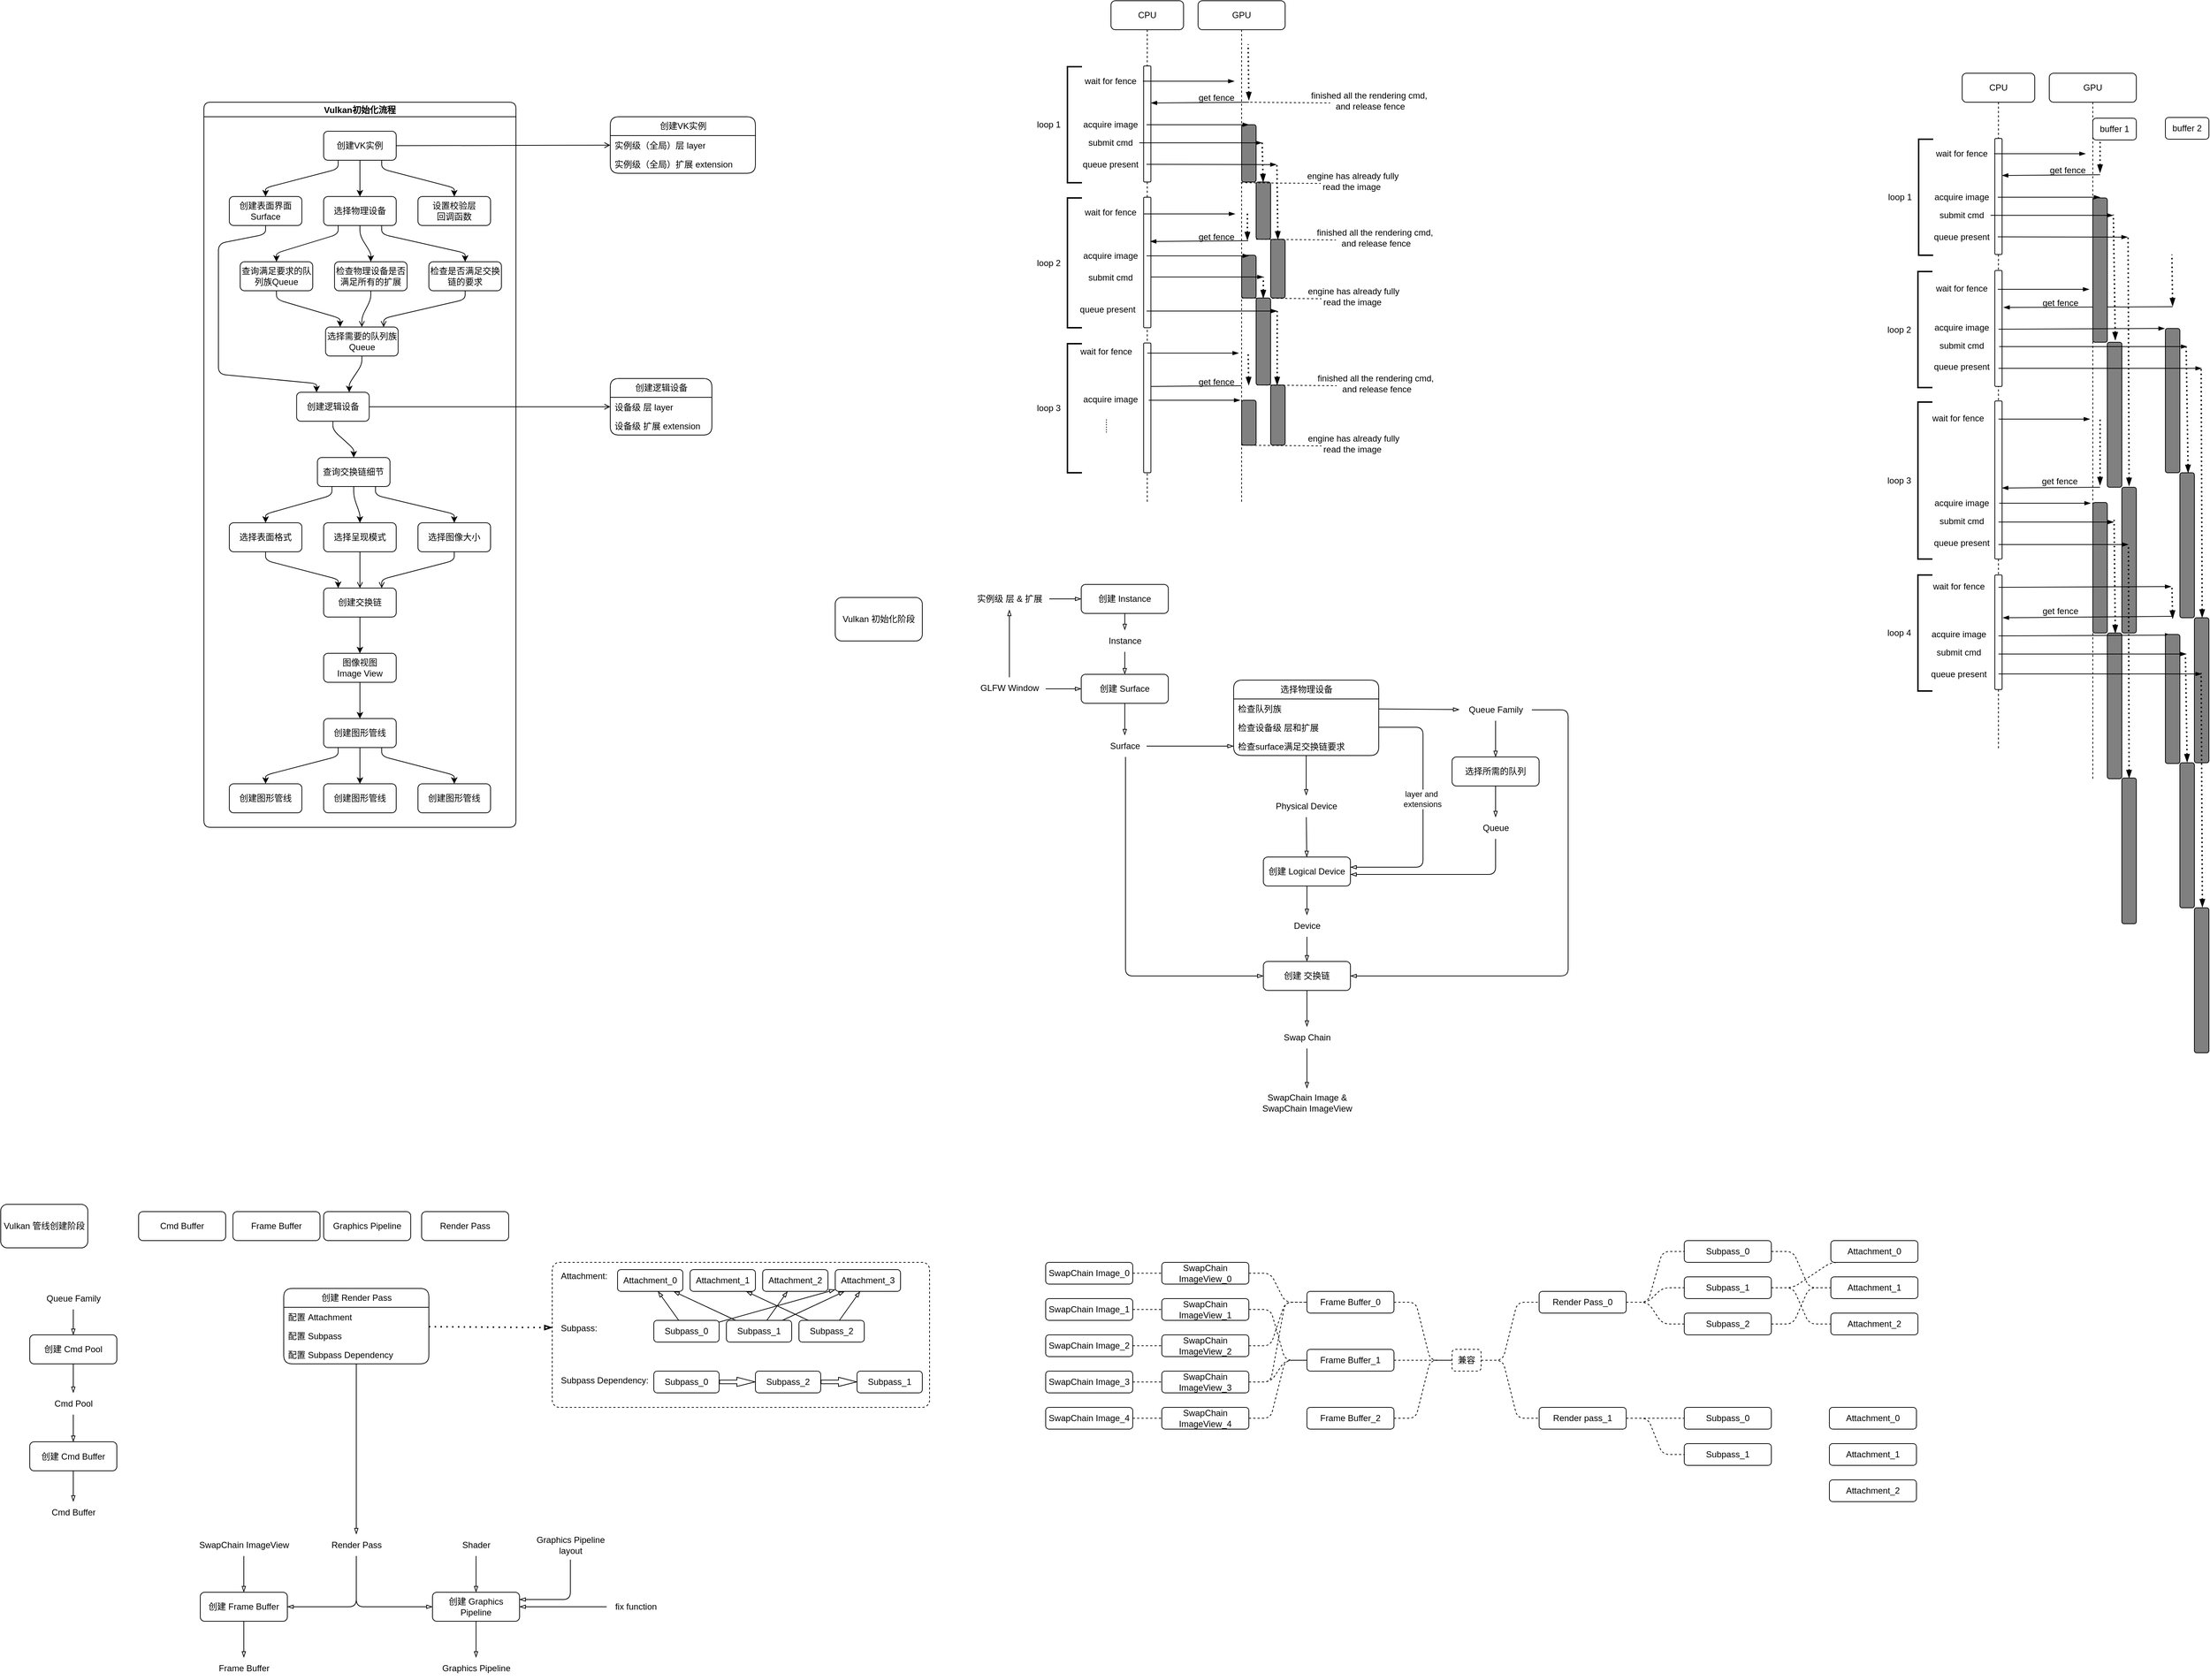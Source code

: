 <mxfile>
    <diagram id="goPlcy9OKlecyh8LNCaE" name="第 1 页">
        <mxGraphModel dx="261" dy="300" grid="1" gridSize="10" guides="1" tooltips="1" connect="1" arrows="1" fold="1" page="1" pageScale="1" pageWidth="1169" pageHeight="827" math="0" shadow="0">
            <root>
                <mxCell id="0"/>
                <mxCell id="1" parent="0"/>
                <mxCell id="2" value="Vulkan初始化流程" style="swimlane;startSize=20;horizontal=1;childLayout=flowLayout;flowOrientation=north;resizable=0;interRankCellSpacing=50;containerType=tree;fontSize=12;rounded=1;" parent="1" vertex="1">
                    <mxGeometry x="360" y="200" width="430" height="1000" as="geometry"/>
                </mxCell>
                <mxCell id="3" value="创建VK实例" style="whiteSpace=wrap;html=1;rounded=1;" parent="2" vertex="1">
                    <mxGeometry x="165" y="40" width="100" height="40" as="geometry"/>
                </mxCell>
                <mxCell id="34" style="edgeStyle=none;rounded=1;html=1;noEdgeStyle=1;orthogonal=1;" parent="2" source="6" target="33" edge="1">
                    <mxGeometry relative="1" as="geometry">
                        <Array as="points">
                            <mxPoint x="85" y="182"/>
                            <mxPoint x="20" y="195"/>
                            <mxPoint x="20" y="285"/>
                            <mxPoint x="20" y="285"/>
                            <mxPoint x="20" y="375"/>
                            <mxPoint x="155.255" y="388"/>
                        </Array>
                    </mxGeometry>
                </mxCell>
                <mxCell id="6" value="创建表面界面&lt;br&gt;Surface" style="whiteSpace=wrap;html=1;rounded=1;" parent="2" vertex="1">
                    <mxGeometry x="35" y="130" width="100" height="40" as="geometry"/>
                </mxCell>
                <mxCell id="7" value="" style="html=1;rounded=1;curved=0;sourcePerimeterSpacing=0;targetPerimeterSpacing=0;startSize=6;endSize=6;noEdgeStyle=1;orthogonal=1;" parent="2" source="3" target="6" edge="1">
                    <mxGeometry relative="1" as="geometry">
                        <Array as="points">
                            <mxPoint x="185" y="92"/>
                            <mxPoint x="85" y="118"/>
                        </Array>
                    </mxGeometry>
                </mxCell>
                <mxCell id="15" value="" style="edgeStyle=none;rounded=1;html=1;noEdgeStyle=1;orthogonal=1;" parent="2" source="3" target="16" edge="1">
                    <mxGeometry relative="1" as="geometry">
                        <Array as="points">
                            <mxPoint x="215" y="94"/>
                            <mxPoint x="215" y="118"/>
                        </Array>
                    </mxGeometry>
                </mxCell>
                <mxCell id="16" value="选择物理设备" style="whiteSpace=wrap;html=1;rounded=1;" parent="2" vertex="1">
                    <mxGeometry x="165" y="130" width="100" height="40" as="geometry"/>
                </mxCell>
                <mxCell id="25" value="" style="edgeStyle=none;rounded=1;html=1;noEdgeStyle=1;orthogonal=1;" parent="2" source="3" target="26" edge="1">
                    <mxGeometry relative="1" as="geometry">
                        <Array as="points">
                            <mxPoint x="245" y="92"/>
                            <mxPoint x="345" y="118"/>
                        </Array>
                    </mxGeometry>
                </mxCell>
                <mxCell id="26" value="设置校验层&lt;br&gt;回调函数" style="whiteSpace=wrap;html=1;rounded=1;" parent="2" vertex="1">
                    <mxGeometry x="295" y="130" width="100" height="40" as="geometry"/>
                </mxCell>
                <mxCell id="30" value="" style="edgeStyle=none;rounded=1;html=1;noEdgeStyle=1;orthogonal=1;" parent="2" source="16" target="61" edge="1">
                    <mxGeometry relative="1" as="geometry">
                        <mxPoint x="2070" y="3180" as="sourcePoint"/>
                        <Array as="points">
                            <mxPoint x="185" y="182"/>
                            <mxPoint x="100" y="208"/>
                        </Array>
                    </mxGeometry>
                </mxCell>
                <mxCell id="31" value="选择需要的队列族&lt;br&gt;Queue" style="whiteSpace=wrap;html=1;rounded=1;" parent="2" vertex="1">
                    <mxGeometry x="167.674" y="310" width="100" height="40" as="geometry"/>
                </mxCell>
                <mxCell id="32" value="" style="edgeStyle=none;rounded=1;html=1;noEdgeStyle=1;orthogonal=1;" parent="2" source="31" target="33" edge="1">
                    <mxGeometry relative="1" as="geometry">
                        <mxPoint x="2010" y="3230" as="sourcePoint"/>
                        <Array as="points">
                            <mxPoint x="217.674" y="362"/>
                            <mxPoint x="200.255" y="388"/>
                        </Array>
                    </mxGeometry>
                </mxCell>
                <mxCell id="33" value="创建逻辑设备" style="whiteSpace=wrap;html=1;rounded=1;" parent="2" vertex="1">
                    <mxGeometry x="127.755" y="400" width="100" height="40" as="geometry"/>
                </mxCell>
                <mxCell id="60" value="" style="edgeStyle=none;rounded=1;html=1;noEdgeStyle=1;orthogonal=1;" parent="2" source="61" target="31" edge="1">
                    <mxGeometry relative="1" as="geometry">
                        <mxPoint x="1470" y="2070" as="sourcePoint"/>
                        <Array as="points">
                            <mxPoint x="100" y="272"/>
                            <mxPoint x="187.674" y="298"/>
                        </Array>
                    </mxGeometry>
                </mxCell>
                <mxCell id="61" value="查询满足要求的队列族Queue" style="whiteSpace=wrap;html=1;rounded=1;" parent="2" vertex="1">
                    <mxGeometry x="50" y="220" width="100" height="40" as="geometry"/>
                </mxCell>
                <mxCell id="62" value="" style="edgeStyle=none;rounded=1;html=1;noEdgeStyle=1;orthogonal=1;" parent="2" source="16" target="63" edge="1">
                    <mxGeometry relative="1" as="geometry">
                        <mxPoint x="1410" y="1950" as="sourcePoint"/>
                        <Array as="points">
                            <mxPoint x="215" y="184"/>
                            <mxPoint x="230" y="208"/>
                        </Array>
                    </mxGeometry>
                </mxCell>
                <mxCell id="66" style="edgeStyle=none;rounded=1;html=1;startArrow=none;startFill=0;endArrow=open;endFill=0;noEdgeStyle=1;orthogonal=1;" parent="2" source="63" target="31" edge="1">
                    <mxGeometry relative="1" as="geometry">
                        <Array as="points">
                            <mxPoint x="230" y="272"/>
                            <mxPoint x="217.674" y="296"/>
                        </Array>
                    </mxGeometry>
                </mxCell>
                <mxCell id="63" value="检查物理设备是否满足所有的扩展" style="whiteSpace=wrap;html=1;rounded=1;" parent="2" vertex="1">
                    <mxGeometry x="180" y="220" width="100" height="40" as="geometry"/>
                </mxCell>
                <mxCell id="64" value="" style="edgeStyle=none;rounded=1;html=1;noEdgeStyle=1;orthogonal=1;" parent="2" source="16" target="65" edge="1">
                    <mxGeometry relative="1" as="geometry">
                        <mxPoint x="1367.5" y="1910" as="sourcePoint"/>
                        <Array as="points">
                            <mxPoint x="245" y="182"/>
                            <mxPoint x="360" y="208"/>
                        </Array>
                    </mxGeometry>
                </mxCell>
                <mxCell id="67" style="edgeStyle=none;rounded=1;html=1;startArrow=none;startFill=0;endArrow=open;endFill=0;noEdgeStyle=1;orthogonal=1;" parent="2" source="65" target="31" edge="1">
                    <mxGeometry relative="1" as="geometry">
                        <Array as="points">
                            <mxPoint x="360" y="272"/>
                            <mxPoint x="247.674" y="298"/>
                        </Array>
                    </mxGeometry>
                </mxCell>
                <mxCell id="65" value="检查是否满足交换链的要求" style="whiteSpace=wrap;html=1;rounded=1;" parent="2" vertex="1">
                    <mxGeometry x="310" y="220" width="100" height="40" as="geometry"/>
                </mxCell>
                <mxCell id="68" value="" style="edgeStyle=none;rounded=1;html=1;noEdgeStyle=1;orthogonal=1;" parent="2" source="33" target="71" edge="1">
                    <mxGeometry relative="1" as="geometry">
                        <mxPoint x="1283.125" y="1850" as="sourcePoint"/>
                        <Array as="points">
                            <mxPoint x="177.755" y="452"/>
                            <mxPoint x="206.424" y="478"/>
                        </Array>
                    </mxGeometry>
                </mxCell>
                <mxCell id="69" value="选择表面格式" style="whiteSpace=wrap;html=1;rounded=1;" parent="2" vertex="1">
                    <mxGeometry x="35" y="580" width="100" height="40" as="geometry"/>
                </mxCell>
                <mxCell id="70" value="" style="edgeStyle=none;rounded=1;html=1;noEdgeStyle=1;orthogonal=1;" parent="2" source="71" target="69" edge="1">
                    <mxGeometry relative="1" as="geometry">
                        <mxPoint x="1192.395" y="1860" as="sourcePoint"/>
                        <Array as="points">
                            <mxPoint x="176.424" y="542"/>
                            <mxPoint x="85" y="568"/>
                        </Array>
                    </mxGeometry>
                </mxCell>
                <mxCell id="71" value="查询交换链细节" style="whiteSpace=wrap;html=1;rounded=1;" parent="2" vertex="1">
                    <mxGeometry x="156.424" y="490" width="100" height="40" as="geometry"/>
                </mxCell>
                <mxCell id="72" value="" style="edgeStyle=none;rounded=1;html=1;noEdgeStyle=1;orthogonal=1;" parent="2" source="71" target="73" edge="1">
                    <mxGeometry relative="1" as="geometry">
                        <mxPoint x="1132.817" y="1740" as="sourcePoint"/>
                        <Array as="points">
                            <mxPoint x="206.424" y="544"/>
                            <mxPoint x="215" y="568"/>
                        </Array>
                    </mxGeometry>
                </mxCell>
                <mxCell id="78" style="edgeStyle=none;rounded=1;html=1;startArrow=none;startFill=0;endArrow=open;endFill=0;noEdgeStyle=1;orthogonal=1;" parent="2" source="73" target="77" edge="1">
                    <mxGeometry relative="1" as="geometry">
                        <Array as="points">
                            <mxPoint x="215" y="632"/>
                            <mxPoint x="215" y="656"/>
                        </Array>
                    </mxGeometry>
                </mxCell>
                <mxCell id="73" value="选择呈现模式" style="whiteSpace=wrap;html=1;rounded=1;" parent="2" vertex="1">
                    <mxGeometry x="165" y="580" width="100" height="40" as="geometry"/>
                </mxCell>
                <mxCell id="74" value="" style="edgeStyle=none;rounded=1;html=1;noEdgeStyle=1;orthogonal=1;" parent="2" source="71" target="75" edge="1">
                    <mxGeometry relative="1" as="geometry">
                        <mxPoint x="1174.737" y="1790" as="sourcePoint"/>
                        <Array as="points">
                            <mxPoint x="236.424" y="542"/>
                            <mxPoint x="345" y="568"/>
                        </Array>
                    </mxGeometry>
                </mxCell>
                <mxCell id="79" style="edgeStyle=none;rounded=1;html=1;startArrow=none;startFill=0;endArrow=open;endFill=0;noEdgeStyle=1;orthogonal=1;" parent="2" source="75" target="77" edge="1">
                    <mxGeometry relative="1" as="geometry">
                        <Array as="points">
                            <mxPoint x="345" y="632"/>
                            <mxPoint x="245" y="658"/>
                        </Array>
                    </mxGeometry>
                </mxCell>
                <mxCell id="75" value="选择图像大小" style="whiteSpace=wrap;html=1;rounded=1;" parent="2" vertex="1">
                    <mxGeometry x="295" y="580" width="100" height="40" as="geometry"/>
                </mxCell>
                <mxCell id="76" value="" style="edgeStyle=none;rounded=1;html=1;noEdgeStyle=1;orthogonal=1;" parent="2" source="69" target="77" edge="1">
                    <mxGeometry relative="1" as="geometry">
                        <mxPoint x="1106.424" y="1750" as="sourcePoint"/>
                        <Array as="points">
                            <mxPoint x="85" y="632"/>
                            <mxPoint x="185" y="658"/>
                        </Array>
                    </mxGeometry>
                </mxCell>
                <mxCell id="77" value="创建交换链" style="whiteSpace=wrap;html=1;rounded=1;" parent="2" vertex="1">
                    <mxGeometry x="165" y="670" width="100" height="40" as="geometry"/>
                </mxCell>
                <mxCell id="80" value="" style="edgeStyle=none;rounded=1;html=1;noEdgeStyle=1;orthogonal=1;" parent="2" source="77" target="81" edge="1">
                    <mxGeometry relative="1" as="geometry">
                        <mxPoint x="875" y="1560" as="sourcePoint"/>
                        <Array as="points">
                            <mxPoint x="215" y="722"/>
                            <mxPoint x="215" y="748"/>
                        </Array>
                    </mxGeometry>
                </mxCell>
                <mxCell id="81" value="图像视图&lt;br&gt;Image View" style="whiteSpace=wrap;html=1;rounded=1;" parent="2" vertex="1">
                    <mxGeometry x="165" y="760" width="100" height="40" as="geometry"/>
                </mxCell>
                <mxCell id="82" value="" style="edgeStyle=none;rounded=1;html=1;noEdgeStyle=1;orthogonal=1;" parent="2" source="81" target="83" edge="1">
                    <mxGeometry relative="1" as="geometry">
                        <mxPoint x="965" y="1570" as="sourcePoint"/>
                        <Array as="points">
                            <mxPoint x="215" y="812"/>
                            <mxPoint x="215" y="838"/>
                        </Array>
                    </mxGeometry>
                </mxCell>
                <mxCell id="83" value="创建图形管线" style="whiteSpace=wrap;html=1;rounded=1;" parent="2" vertex="1">
                    <mxGeometry x="165" y="850" width="100" height="40" as="geometry"/>
                </mxCell>
                <mxCell id="121" value="" style="edgeStyle=none;rounded=1;html=1;noEdgeStyle=1;orthogonal=1;" parent="2" source="83" target="122" edge="1">
                    <mxGeometry relative="1" as="geometry">
                        <mxPoint x="835" y="1520" as="sourcePoint"/>
                        <Array as="points">
                            <mxPoint x="185" y="902"/>
                            <mxPoint x="85" y="928"/>
                        </Array>
                    </mxGeometry>
                </mxCell>
                <mxCell id="122" value="创建图形管线" style="whiteSpace=wrap;html=1;rounded=1;" parent="2" vertex="1">
                    <mxGeometry x="35" y="940" width="100" height="40" as="geometry"/>
                </mxCell>
                <mxCell id="123" value="" style="edgeStyle=none;rounded=1;html=1;noEdgeStyle=1;orthogonal=1;" parent="2" source="83" target="124" edge="1">
                    <mxGeometry relative="1" as="geometry">
                        <mxPoint x="815" y="1570" as="sourcePoint"/>
                        <Array as="points">
                            <mxPoint x="215" y="904"/>
                            <mxPoint x="215" y="928"/>
                        </Array>
                    </mxGeometry>
                </mxCell>
                <mxCell id="124" value="创建图形管线" style="whiteSpace=wrap;html=1;rounded=1;" parent="2" vertex="1">
                    <mxGeometry x="165" y="940" width="100" height="40" as="geometry"/>
                </mxCell>
                <mxCell id="125" value="" style="edgeStyle=none;rounded=1;html=1;noEdgeStyle=1;orthogonal=1;" parent="2" source="83" target="126" edge="1">
                    <mxGeometry relative="1" as="geometry">
                        <mxPoint x="817.5" y="1530" as="sourcePoint"/>
                        <Array as="points">
                            <mxPoint x="245" y="902"/>
                            <mxPoint x="345" y="928"/>
                        </Array>
                    </mxGeometry>
                </mxCell>
                <mxCell id="126" value="创建图形管线" style="whiteSpace=wrap;html=1;rounded=1;" parent="2" vertex="1">
                    <mxGeometry x="295" y="940" width="100" height="40" as="geometry"/>
                </mxCell>
                <mxCell id="51" value="&lt;span style=&quot;&quot;&gt;创建VK实例&lt;/span&gt;" style="swimlane;fontStyle=0;childLayout=stackLayout;horizontal=1;startSize=26;fillColor=none;horizontalStack=0;resizeParent=1;resizeParentMax=0;resizeLast=0;collapsible=1;marginBottom=0;html=1;rounded=1;" parent="1" vertex="1">
                    <mxGeometry x="920" y="220" width="200" height="78" as="geometry"/>
                </mxCell>
                <mxCell id="52" value="实例级（全局）层 layer" style="text;strokeColor=none;fillColor=none;align=left;verticalAlign=top;spacingLeft=4;spacingRight=4;overflow=hidden;rotatable=0;points=[[0,0.5],[1,0.5]];portConstraint=eastwest;whiteSpace=wrap;html=1;rounded=1;" parent="51" vertex="1">
                    <mxGeometry y="26" width="200" height="26" as="geometry"/>
                </mxCell>
                <mxCell id="53" value="实例级（全局）扩展 extension" style="text;strokeColor=none;fillColor=none;align=left;verticalAlign=top;spacingLeft=4;spacingRight=4;overflow=hidden;rotatable=0;points=[[0,0.5],[1,0.5]];portConstraint=eastwest;whiteSpace=wrap;html=1;rounded=1;" parent="51" vertex="1">
                    <mxGeometry y="52" width="200" height="26" as="geometry"/>
                </mxCell>
                <mxCell id="55" value="" style="endArrow=open;html=1;rounded=1;startArrow=none;startFill=0;endFill=0;" parent="1" source="3" target="51" edge="1">
                    <mxGeometry width="50" height="50" relative="1" as="geometry">
                        <mxPoint x="780" y="350" as="sourcePoint"/>
                        <mxPoint x="830" y="300" as="targetPoint"/>
                    </mxGeometry>
                </mxCell>
                <mxCell id="56" value="&lt;span style=&quot;&quot;&gt;创建逻辑设备&lt;/span&gt;" style="swimlane;fontStyle=0;childLayout=stackLayout;horizontal=1;startSize=26;fillColor=none;horizontalStack=0;resizeParent=1;resizeParentMax=0;resizeLast=0;collapsible=1;marginBottom=0;html=1;rounded=1;" parent="1" vertex="1">
                    <mxGeometry x="920" y="581" width="140" height="78" as="geometry"/>
                </mxCell>
                <mxCell id="57" value="设备级 层 layer" style="text;strokeColor=none;fillColor=none;align=left;verticalAlign=top;spacingLeft=4;spacingRight=4;overflow=hidden;rotatable=0;points=[[0,0.5],[1,0.5]];portConstraint=eastwest;whiteSpace=wrap;html=1;rounded=1;" parent="56" vertex="1">
                    <mxGeometry y="26" width="140" height="26" as="geometry"/>
                </mxCell>
                <mxCell id="58" value="设备级 扩展 extension" style="text;strokeColor=none;fillColor=none;align=left;verticalAlign=top;spacingLeft=4;spacingRight=4;overflow=hidden;rotatable=0;points=[[0,0.5],[1,0.5]];portConstraint=eastwest;whiteSpace=wrap;html=1;rounded=1;" parent="56" vertex="1">
                    <mxGeometry y="52" width="140" height="26" as="geometry"/>
                </mxCell>
                <mxCell id="59" value="" style="endArrow=open;html=1;rounded=1;endFill=0;" parent="1" source="33" target="56" edge="1">
                    <mxGeometry width="50" height="50" relative="1" as="geometry">
                        <mxPoint x="690" y="362.237" as="sourcePoint"/>
                        <mxPoint x="950" y="321.868" as="targetPoint"/>
                    </mxGeometry>
                </mxCell>
                <mxCell id="127" value="GPU" style="shape=umlLifeline;perimeter=lifelinePerimeter;whiteSpace=wrap;html=1;container=1;collapsible=0;recursiveResize=0;outlineConnect=0;rounded=1;" vertex="1" parent="1">
                    <mxGeometry x="1730" y="60" width="120" height="691" as="geometry"/>
                </mxCell>
                <mxCell id="140" value="" style="endArrow=none;dashed=1;html=1;strokeWidth=2;rounded=1;endFill=0;startArrow=blockThin;startFill=1;dashPattern=1 2;" edge="1" parent="127">
                    <mxGeometry width="50" height="50" relative="1" as="geometry">
                        <mxPoint x="70" y="137" as="sourcePoint"/>
                        <mxPoint x="69" y="60" as="targetPoint"/>
                    </mxGeometry>
                </mxCell>
                <mxCell id="152" value="" style="edgeStyle=none;orthogonalLoop=1;jettySize=auto;html=1;rounded=1;startArrow=blockThin;startFill=1;endArrow=none;endFill=0;" edge="1" parent="127">
                    <mxGeometry width="100" relative="1" as="geometry">
                        <mxPoint x="-65" y="141" as="sourcePoint"/>
                        <mxPoint x="70" y="140" as="targetPoint"/>
                        <Array as="points"/>
                    </mxGeometry>
                </mxCell>
                <mxCell id="156" value="" style="html=1;points=[];perimeter=orthogonalPerimeter;fillColor=#808080;rounded=1;shadow=0;glass=0;sketch=0;strokeWidth=1;" vertex="1" parent="127">
                    <mxGeometry x="60" y="171" width="20" height="79" as="geometry"/>
                </mxCell>
                <mxCell id="159" value="" style="html=1;points=[];perimeter=orthogonalPerimeter;fillColor=#808080;rounded=1;shadow=0;glass=0;sketch=0;strokeWidth=1;" vertex="1" parent="127">
                    <mxGeometry x="80" y="250" width="20" height="79" as="geometry"/>
                </mxCell>
                <mxCell id="160" value="" style="html=1;points=[];perimeter=orthogonalPerimeter;fillColor=#808080;rounded=1;shadow=0;glass=0;sketch=0;strokeWidth=1;" vertex="1" parent="127">
                    <mxGeometry x="100" y="329" width="20" height="81" as="geometry"/>
                </mxCell>
                <mxCell id="165" value="" style="endArrow=none;dashed=1;html=1;strokeWidth=2;rounded=1;endFill=0;startArrow=blockThin;startFill=1;dashPattern=1 2;" edge="1" parent="127">
                    <mxGeometry width="50" height="50" relative="1" as="geometry">
                        <mxPoint x="89.7" y="250" as="sourcePoint"/>
                        <mxPoint x="88.29" y="195" as="targetPoint"/>
                    </mxGeometry>
                </mxCell>
                <mxCell id="166" value="" style="endArrow=none;dashed=1;html=1;strokeWidth=2;rounded=1;endFill=0;startArrow=blockThin;startFill=1;dashPattern=1 2;" edge="1" parent="127">
                    <mxGeometry width="50" height="50" relative="1" as="geometry">
                        <mxPoint x="110.0" y="329" as="sourcePoint"/>
                        <mxPoint x="108.59" y="224" as="targetPoint"/>
                    </mxGeometry>
                </mxCell>
                <mxCell id="184" value="get fence" style="text;html=1;align=center;verticalAlign=middle;resizable=0;points=[];autosize=1;strokeColor=none;fillColor=none;" vertex="1" parent="127">
                    <mxGeometry x="-10" y="311" width="70" height="30" as="geometry"/>
                </mxCell>
                <mxCell id="141" value="get fence" style="text;html=1;align=center;verticalAlign=middle;resizable=0;points=[];autosize=1;strokeColor=none;fillColor=none;" vertex="1" parent="127">
                    <mxGeometry x="-10" y="119" width="70" height="30" as="geometry"/>
                </mxCell>
                <mxCell id="186" value="" style="html=1;points=[];perimeter=orthogonalPerimeter;fillColor=#808080;rounded=1;shadow=0;glass=0;sketch=0;strokeWidth=1;" vertex="1" parent="127">
                    <mxGeometry x="60" y="351" width="20" height="59" as="geometry"/>
                </mxCell>
                <mxCell id="187" value="" style="edgeStyle=none;orthogonalLoop=1;jettySize=auto;html=1;rounded=1;startArrow=none;startFill=0;endArrow=none;endFill=0;dashed=1;" edge="1" parent="127">
                    <mxGeometry width="100" relative="1" as="geometry">
                        <mxPoint x="60" y="410" as="sourcePoint"/>
                        <mxPoint x="170" y="411" as="targetPoint"/>
                        <Array as="points"/>
                    </mxGeometry>
                </mxCell>
                <mxCell id="189" value="" style="html=1;points=[];perimeter=orthogonalPerimeter;fillColor=#808080;rounded=1;shadow=0;glass=0;sketch=0;strokeWidth=1;" vertex="1" parent="127">
                    <mxGeometry x="80" y="410" width="20" height="120" as="geometry"/>
                </mxCell>
                <mxCell id="191" value="" style="endArrow=none;dashed=1;html=1;strokeWidth=2;rounded=1;endFill=0;startArrow=blockThin;startFill=1;dashPattern=1 2;" edge="1" parent="127">
                    <mxGeometry width="50" height="50" relative="1" as="geometry">
                        <mxPoint x="89.86" y="410" as="sourcePoint"/>
                        <mxPoint x="90" y="381" as="targetPoint"/>
                    </mxGeometry>
                </mxCell>
                <mxCell id="193" value="" style="html=1;points=[];perimeter=orthogonalPerimeter;fillColor=#808080;rounded=1;shadow=0;glass=0;sketch=0;strokeWidth=1;" vertex="1" parent="127">
                    <mxGeometry x="100" y="530" width="20" height="83" as="geometry"/>
                </mxCell>
                <mxCell id="195" value="" style="endArrow=none;dashed=1;html=1;strokeWidth=2;rounded=1;endFill=0;startArrow=blockThin;startFill=1;dashPattern=1 2;exitX=0.45;exitY=0;exitDx=0;exitDy=0;exitPerimeter=0;" edge="1" parent="127" source="193">
                    <mxGeometry width="50" height="50" relative="1" as="geometry">
                        <mxPoint x="109.83" y="489" as="sourcePoint"/>
                        <mxPoint x="109" y="428" as="targetPoint"/>
                    </mxGeometry>
                </mxCell>
                <mxCell id="202" value="get fence" style="text;html=1;align=center;verticalAlign=middle;resizable=0;points=[];autosize=1;strokeColor=none;fillColor=none;" vertex="1" parent="127">
                    <mxGeometry x="-10" y="511" width="70" height="30" as="geometry"/>
                </mxCell>
                <mxCell id="204" value="" style="endArrow=none;dashed=1;html=1;strokeWidth=2;rounded=1;endFill=0;startArrow=blockThin;startFill=1;dashPattern=1 2;" edge="1" parent="127">
                    <mxGeometry width="50" height="50" relative="1" as="geometry">
                        <mxPoint x="69.82" y="530" as="sourcePoint"/>
                        <mxPoint x="69" y="485" as="targetPoint"/>
                    </mxGeometry>
                </mxCell>
                <mxCell id="210" value="" style="html=1;points=[];perimeter=orthogonalPerimeter;fillColor=#808080;rounded=1;shadow=0;glass=0;sketch=0;strokeWidth=1;" vertex="1" parent="127">
                    <mxGeometry x="60" y="551" width="20" height="62" as="geometry"/>
                </mxCell>
                <mxCell id="129" value="CPU" style="shape=umlLifeline;perimeter=lifelinePerimeter;whiteSpace=wrap;html=1;container=1;collapsible=0;recursiveResize=0;outlineConnect=0;rounded=1;" vertex="1" parent="1">
                    <mxGeometry x="1610" y="60" width="100" height="691" as="geometry"/>
                </mxCell>
                <mxCell id="130" value="" style="html=1;points=[];perimeter=orthogonalPerimeter;rounded=1;" vertex="1" parent="129">
                    <mxGeometry x="45" y="90" width="10" height="160" as="geometry"/>
                </mxCell>
                <mxCell id="162" value="" style="edgeStyle=none;orthogonalLoop=1;jettySize=auto;html=1;rounded=1;startArrow=blockThin;startFill=1;endArrow=none;endFill=0;" edge="1" parent="129" target="161">
                    <mxGeometry width="100" relative="1" as="geometry">
                        <mxPoint x="208" y="196" as="sourcePoint"/>
                        <mxPoint x="71" y="194" as="targetPoint"/>
                        <Array as="points"/>
                    </mxGeometry>
                </mxCell>
                <mxCell id="190" value="" style="edgeStyle=none;orthogonalLoop=1;jettySize=auto;html=1;rounded=1;startArrow=blockThin;startFill=1;endArrow=none;endFill=0;" edge="1" parent="129">
                    <mxGeometry width="100" relative="1" as="geometry">
                        <mxPoint x="210" y="381" as="sourcePoint"/>
                        <mxPoint x="45" y="381.0" as="targetPoint"/>
                        <Array as="points"/>
                    </mxGeometry>
                </mxCell>
                <mxCell id="179" value="queue present" style="text;html=1;align=center;verticalAlign=middle;resizable=0;points=[];autosize=1;strokeColor=none;fillColor=none;" vertex="1" parent="129">
                    <mxGeometry x="-55" y="411" width="100" height="30" as="geometry"/>
                </mxCell>
                <mxCell id="203" value="" style="edgeStyle=none;orthogonalLoop=1;jettySize=auto;html=1;rounded=1;startArrow=blockThin;startFill=1;endArrow=none;endFill=0;" edge="1" parent="129">
                    <mxGeometry width="100" relative="1" as="geometry">
                        <mxPoint x="45.0" y="532" as="sourcePoint"/>
                        <mxPoint x="180" y="531" as="targetPoint"/>
                        <Array as="points"/>
                    </mxGeometry>
                </mxCell>
                <mxCell id="136" value="loop 1" style="strokeWidth=2;html=1;shape=mxgraph.flowchart.annotation_1;align=left;pointerEvents=1;rounded=1;horizontal=1;verticalAlign=middle;spacing=-42;" vertex="1" parent="1">
                    <mxGeometry x="1550" y="151" width="20" height="160" as="geometry"/>
                </mxCell>
                <mxCell id="133" value="wait for fence" style="text;html=1;align=center;verticalAlign=middle;resizable=0;points=[];autosize=1;strokeColor=none;fillColor=none;" vertex="1" parent="1">
                    <mxGeometry x="1564" y="156" width="90" height="30" as="geometry"/>
                </mxCell>
                <mxCell id="147" value="acquire image" style="text;html=1;align=center;verticalAlign=middle;resizable=0;points=[];autosize=1;strokeColor=none;fillColor=none;" vertex="1" parent="1">
                    <mxGeometry x="1559" y="216" width="100" height="30" as="geometry"/>
                </mxCell>
                <mxCell id="151" value="" style="edgeStyle=none;orthogonalLoop=1;jettySize=auto;html=1;rounded=1;startArrow=blockThin;startFill=1;endArrow=none;endFill=0;" edge="1" parent="1" target="133">
                    <mxGeometry width="100" relative="1" as="geometry">
                        <mxPoint x="1780" y="171" as="sourcePoint"/>
                        <mxPoint x="1760" y="201" as="targetPoint"/>
                        <Array as="points"/>
                    </mxGeometry>
                </mxCell>
                <mxCell id="153" value="" style="edgeStyle=none;orthogonalLoop=1;jettySize=auto;html=1;rounded=1;startArrow=blockThin;startFill=1;endArrow=none;endFill=0;" edge="1" parent="1" target="147">
                    <mxGeometry width="100" relative="1" as="geometry">
                        <mxPoint x="1800" y="231" as="sourcePoint"/>
                        <mxPoint x="1681" y="229" as="targetPoint"/>
                        <Array as="points"/>
                    </mxGeometry>
                </mxCell>
                <mxCell id="163" value="queue present" style="text;html=1;align=center;verticalAlign=middle;resizable=0;points=[];autosize=1;strokeColor=none;fillColor=none;" vertex="1" parent="1">
                    <mxGeometry x="1559" y="270.5" width="100" height="30" as="geometry"/>
                </mxCell>
                <mxCell id="164" value="" style="edgeStyle=none;orthogonalLoop=1;jettySize=auto;html=1;rounded=1;startArrow=blockThin;startFill=1;endArrow=none;endFill=0;" edge="1" parent="1" target="163">
                    <mxGeometry width="100" relative="1" as="geometry">
                        <mxPoint x="1838" y="286" as="sourcePoint"/>
                        <mxPoint x="91" y="174.5" as="targetPoint"/>
                        <Array as="points"/>
                    </mxGeometry>
                </mxCell>
                <mxCell id="161" value="submit cmd" style="text;html=1;align=center;verticalAlign=middle;resizable=0;points=[];autosize=1;strokeColor=none;fillColor=none;" vertex="1" parent="1">
                    <mxGeometry x="1569" y="241" width="80" height="30" as="geometry"/>
                </mxCell>
                <mxCell id="175" value="" style="html=1;points=[];perimeter=orthogonalPerimeter;rounded=1;" vertex="1" parent="1">
                    <mxGeometry x="1655" y="331" width="10" height="180" as="geometry"/>
                </mxCell>
                <mxCell id="176" value="loop 2" style="strokeWidth=2;html=1;shape=mxgraph.flowchart.annotation_1;align=left;pointerEvents=1;rounded=1;horizontal=1;verticalAlign=middle;spacing=-42;" vertex="1" parent="1">
                    <mxGeometry x="1550" y="332" width="20" height="179" as="geometry"/>
                </mxCell>
                <mxCell id="177" value="wait for fence" style="text;html=1;align=center;verticalAlign=middle;resizable=0;points=[];autosize=1;strokeColor=none;fillColor=none;" vertex="1" parent="1">
                    <mxGeometry x="1564" y="337" width="90" height="30" as="geometry"/>
                </mxCell>
                <mxCell id="178" value="acquire image" style="text;html=1;align=center;verticalAlign=middle;resizable=0;points=[];autosize=1;strokeColor=none;fillColor=none;" vertex="1" parent="1">
                    <mxGeometry x="1559" y="397" width="100" height="30" as="geometry"/>
                </mxCell>
                <mxCell id="180" value="submit cmd" style="text;html=1;align=center;verticalAlign=middle;resizable=0;points=[];autosize=1;strokeColor=none;fillColor=none;" vertex="1" parent="1">
                    <mxGeometry x="1569" y="427" width="80" height="30" as="geometry"/>
                </mxCell>
                <mxCell id="181" value="" style="edgeStyle=none;orthogonalLoop=1;jettySize=auto;html=1;rounded=1;startArrow=blockThin;startFill=1;endArrow=none;endFill=0;" edge="1" parent="1">
                    <mxGeometry width="100" relative="1" as="geometry">
                        <mxPoint x="1781" y="354" as="sourcePoint"/>
                        <mxPoint x="1655" y="354" as="targetPoint"/>
                        <Array as="points"/>
                    </mxGeometry>
                </mxCell>
                <mxCell id="182" value="" style="endArrow=none;dashed=1;html=1;strokeWidth=2;rounded=1;endFill=0;startArrow=blockThin;startFill=1;dashPattern=1 2;" edge="1" parent="1">
                    <mxGeometry width="50" height="50" relative="1" as="geometry">
                        <mxPoint x="1798" y="390" as="sourcePoint"/>
                        <mxPoint x="1798" y="351" as="targetPoint"/>
                    </mxGeometry>
                </mxCell>
                <mxCell id="183" value="" style="edgeStyle=none;orthogonalLoop=1;jettySize=auto;html=1;rounded=1;startArrow=blockThin;startFill=1;endArrow=none;endFill=0;" edge="1" parent="1">
                    <mxGeometry width="100" relative="1" as="geometry">
                        <mxPoint x="1664.0" y="392" as="sourcePoint"/>
                        <mxPoint x="1799" y="391" as="targetPoint"/>
                        <Array as="points"/>
                    </mxGeometry>
                </mxCell>
                <mxCell id="185" value="" style="edgeStyle=none;orthogonalLoop=1;jettySize=auto;html=1;rounded=1;startArrow=blockThin;startFill=1;endArrow=none;endFill=0;" edge="1" parent="1">
                    <mxGeometry width="100" relative="1" as="geometry">
                        <mxPoint x="1800.0" y="411.83" as="sourcePoint"/>
                        <mxPoint x="1659" y="411.83" as="targetPoint"/>
                        <Array as="points"/>
                    </mxGeometry>
                </mxCell>
                <mxCell id="188" value="engine has already fully&lt;br&gt;read the image&amp;nbsp;" style="text;html=1;align=center;verticalAlign=middle;resizable=0;points=[];autosize=1;strokeColor=none;fillColor=none;rounded=1;shadow=0;glass=0;sketch=0;strokeWidth=1;" vertex="1" parent="1">
                    <mxGeometry x="1869" y="448" width="150" height="40" as="geometry"/>
                </mxCell>
                <mxCell id="194" value="" style="edgeStyle=none;orthogonalLoop=1;jettySize=auto;html=1;rounded=1;startArrow=blockThin;startFill=1;endArrow=none;endFill=0;" edge="1" parent="1">
                    <mxGeometry width="100" relative="1" as="geometry">
                        <mxPoint x="1839" y="488" as="sourcePoint"/>
                        <mxPoint x="1659" y="488" as="targetPoint"/>
                        <Array as="points"/>
                    </mxGeometry>
                </mxCell>
                <mxCell id="196" value="" style="html=1;points=[];perimeter=orthogonalPerimeter;rounded=1;" vertex="1" parent="1">
                    <mxGeometry x="1655" y="532" width="10" height="179" as="geometry"/>
                </mxCell>
                <mxCell id="197" value="loop 3" style="strokeWidth=2;html=1;shape=mxgraph.flowchart.annotation_1;align=left;pointerEvents=1;rounded=1;horizontal=1;verticalAlign=middle;spacing=-42;" vertex="1" parent="1">
                    <mxGeometry x="1550" y="533" width="20" height="178" as="geometry"/>
                </mxCell>
                <mxCell id="200" value="wait for fence" style="text;html=1;align=center;verticalAlign=middle;resizable=0;points=[];autosize=1;strokeColor=none;fillColor=none;" vertex="1" parent="1">
                    <mxGeometry x="1558" y="529" width="90" height="30" as="geometry"/>
                </mxCell>
                <mxCell id="201" value="" style="edgeStyle=none;orthogonalLoop=1;jettySize=auto;html=1;rounded=1;startArrow=blockThin;startFill=1;endArrow=none;endFill=0;" edge="1" parent="1">
                    <mxGeometry width="100" relative="1" as="geometry">
                        <mxPoint x="1786" y="546" as="sourcePoint"/>
                        <mxPoint x="1660" y="546" as="targetPoint"/>
                        <Array as="points"/>
                    </mxGeometry>
                </mxCell>
                <mxCell id="206" value="" style="edgeStyle=none;orthogonalLoop=1;jettySize=auto;html=1;rounded=1;startArrow=none;startFill=0;endArrow=none;endFill=0;dashed=1;" edge="1" parent="1">
                    <mxGeometry width="100" relative="1" as="geometry">
                        <mxPoint x="1790" y="673" as="sourcePoint"/>
                        <mxPoint x="1900" y="674" as="targetPoint"/>
                        <Array as="points"/>
                    </mxGeometry>
                </mxCell>
                <mxCell id="207" value="engine has already fully&lt;br&gt;read the image&amp;nbsp;" style="text;html=1;align=center;verticalAlign=middle;resizable=0;points=[];autosize=1;strokeColor=none;fillColor=none;rounded=1;shadow=0;glass=0;sketch=0;strokeWidth=1;" vertex="1" parent="1">
                    <mxGeometry x="1869" y="651" width="150" height="40" as="geometry"/>
                </mxCell>
                <mxCell id="208" value="acquire image" style="text;html=1;align=center;verticalAlign=middle;resizable=0;points=[];autosize=1;strokeColor=none;fillColor=none;" vertex="1" parent="1">
                    <mxGeometry x="1559" y="595" width="100" height="30" as="geometry"/>
                </mxCell>
                <mxCell id="209" value="" style="edgeStyle=none;orthogonalLoop=1;jettySize=auto;html=1;rounded=1;startArrow=blockThin;startFill=1;endArrow=none;endFill=0;" edge="1" parent="1">
                    <mxGeometry width="100" relative="1" as="geometry">
                        <mxPoint x="1788" y="611.0" as="sourcePoint"/>
                        <mxPoint x="1662.0" y="611.0" as="targetPoint"/>
                        <Array as="points"/>
                    </mxGeometry>
                </mxCell>
                <mxCell id="212" value="......" style="text;html=1;align=center;verticalAlign=middle;resizable=0;points=[];autosize=1;strokeColor=none;fillColor=none;rotation=90;" vertex="1" parent="1">
                    <mxGeometry x="1587" y="631" width="40" height="30" as="geometry"/>
                </mxCell>
                <mxCell id="213" value="" style="edgeStyle=none;orthogonalLoop=1;jettySize=auto;html=1;rounded=1;startArrow=none;startFill=0;endArrow=none;endFill=0;dashed=1;" edge="1" parent="1">
                    <mxGeometry width="100" relative="1" as="geometry">
                        <mxPoint x="1810" y="389" as="sourcePoint"/>
                        <mxPoint x="1920" y="390" as="targetPoint"/>
                        <Array as="points"/>
                    </mxGeometry>
                </mxCell>
                <mxCell id="214" value="finished all the rendering cmd,&amp;nbsp;&lt;br&gt;and release fence" style="text;html=1;align=center;verticalAlign=middle;resizable=0;points=[];autosize=1;strokeColor=none;fillColor=none;rounded=1;shadow=0;glass=0;sketch=0;strokeWidth=1;" vertex="1" parent="1">
                    <mxGeometry x="1880" y="367" width="190" height="40" as="geometry"/>
                </mxCell>
                <mxCell id="215" value="" style="edgeStyle=none;orthogonalLoop=1;jettySize=auto;html=1;rounded=1;startArrow=none;startFill=0;endArrow=none;endFill=0;dashed=1;" edge="1" parent="1">
                    <mxGeometry width="100" relative="1" as="geometry">
                        <mxPoint x="1811" y="590" as="sourcePoint"/>
                        <mxPoint x="1921" y="591" as="targetPoint"/>
                        <Array as="points"/>
                    </mxGeometry>
                </mxCell>
                <mxCell id="216" value="finished all the rendering cmd,&amp;nbsp;&lt;br&gt;and release fence" style="text;html=1;align=center;verticalAlign=middle;resizable=0;points=[];autosize=1;strokeColor=none;fillColor=none;rounded=1;shadow=0;glass=0;sketch=0;strokeWidth=1;" vertex="1" parent="1">
                    <mxGeometry x="1881" y="568" width="190" height="40" as="geometry"/>
                </mxCell>
                <mxCell id="217" value="" style="edgeStyle=none;orthogonalLoop=1;jettySize=auto;html=1;rounded=1;startArrow=none;startFill=0;endArrow=none;endFill=0;dashed=1;" edge="1" parent="1">
                    <mxGeometry width="100" relative="1" as="geometry">
                        <mxPoint x="1802" y="200" as="sourcePoint"/>
                        <mxPoint x="1912" y="201" as="targetPoint"/>
                        <Array as="points"/>
                    </mxGeometry>
                </mxCell>
                <mxCell id="218" value="finished all the rendering cmd,&amp;nbsp;&lt;br&gt;and release fence" style="text;html=1;align=center;verticalAlign=middle;resizable=0;points=[];autosize=1;strokeColor=none;fillColor=none;rounded=1;shadow=0;glass=0;sketch=0;strokeWidth=1;" vertex="1" parent="1">
                    <mxGeometry x="1872" y="178" width="190" height="40" as="geometry"/>
                </mxCell>
                <mxCell id="219" value="" style="edgeStyle=none;orthogonalLoop=1;jettySize=auto;html=1;rounded=1;startArrow=none;startFill=0;endArrow=none;endFill=0;dashed=1;" edge="1" parent="1">
                    <mxGeometry width="100" relative="1" as="geometry">
                        <mxPoint x="1789" y="311" as="sourcePoint"/>
                        <mxPoint x="1899" y="312" as="targetPoint"/>
                        <Array as="points"/>
                    </mxGeometry>
                </mxCell>
                <mxCell id="220" value="engine has already fully&lt;br&gt;read the image&amp;nbsp;" style="text;html=1;align=center;verticalAlign=middle;resizable=0;points=[];autosize=1;strokeColor=none;fillColor=none;rounded=1;shadow=0;glass=0;sketch=0;strokeWidth=1;" vertex="1" parent="1">
                    <mxGeometry x="1868" y="289" width="150" height="40" as="geometry"/>
                </mxCell>
                <mxCell id="282" value="GPU" style="shape=umlLifeline;perimeter=lifelinePerimeter;whiteSpace=wrap;html=1;container=1;collapsible=0;recursiveResize=0;outlineConnect=0;rounded=1;" vertex="1" parent="1">
                    <mxGeometry x="2903" y="160" width="120" height="973" as="geometry"/>
                </mxCell>
                <mxCell id="355" value="" style="edgeStyle=none;orthogonalLoop=1;jettySize=auto;html=1;rounded=1;startArrow=blockThin;startFill=1;endArrow=none;endFill=0;" edge="1" parent="282">
                    <mxGeometry width="100" relative="1" as="geometry">
                        <mxPoint x="-63" y="323" as="sourcePoint"/>
                        <mxPoint x="170" y="322" as="targetPoint"/>
                        <Array as="points"/>
                    </mxGeometry>
                </mxCell>
                <mxCell id="283" value="" style="endArrow=none;dashed=1;html=1;strokeWidth=2;rounded=1;endFill=0;startArrow=blockThin;startFill=1;dashPattern=1 2;" edge="1" parent="282">
                    <mxGeometry width="50" height="50" relative="1" as="geometry">
                        <mxPoint x="70" y="137" as="sourcePoint"/>
                        <mxPoint x="70" y="92" as="targetPoint"/>
                    </mxGeometry>
                </mxCell>
                <mxCell id="284" value="" style="edgeStyle=none;orthogonalLoop=1;jettySize=auto;html=1;rounded=1;startArrow=blockThin;startFill=1;endArrow=none;endFill=0;" edge="1" parent="282">
                    <mxGeometry width="100" relative="1" as="geometry">
                        <mxPoint x="-65" y="141" as="sourcePoint"/>
                        <mxPoint x="70" y="140" as="targetPoint"/>
                        <Array as="points"/>
                    </mxGeometry>
                </mxCell>
                <mxCell id="285" value="" style="html=1;points=[];perimeter=orthogonalPerimeter;fillColor=#808080;rounded=1;shadow=0;glass=0;sketch=0;strokeWidth=1;" vertex="1" parent="282">
                    <mxGeometry x="60" y="172" width="20" height="199" as="geometry"/>
                </mxCell>
                <mxCell id="286" value="" style="html=1;points=[];perimeter=orthogonalPerimeter;fillColor=#808080;rounded=1;shadow=0;glass=0;sketch=0;strokeWidth=1;" vertex="1" parent="282">
                    <mxGeometry x="80" y="371" width="20" height="200" as="geometry"/>
                </mxCell>
                <mxCell id="287" value="" style="html=1;points=[];perimeter=orthogonalPerimeter;fillColor=#808080;rounded=1;shadow=0;glass=0;sketch=0;strokeWidth=1;" vertex="1" parent="282">
                    <mxGeometry x="100" y="571" width="20" height="201" as="geometry"/>
                </mxCell>
                <mxCell id="288" value="" style="endArrow=none;dashed=1;html=1;strokeWidth=2;rounded=1;endFill=0;startArrow=blockThin;startFill=1;dashPattern=1 2;" edge="1" parent="282">
                    <mxGeometry width="50" height="50" relative="1" as="geometry">
                        <mxPoint x="91" y="368" as="sourcePoint"/>
                        <mxPoint x="88.29" y="195" as="targetPoint"/>
                    </mxGeometry>
                </mxCell>
                <mxCell id="289" value="" style="endArrow=none;dashed=1;html=1;strokeWidth=2;rounded=1;endFill=0;startArrow=blockThin;startFill=1;dashPattern=1 2;" edge="1" parent="282">
                    <mxGeometry width="50" height="50" relative="1" as="geometry">
                        <mxPoint x="110" y="569" as="sourcePoint"/>
                        <mxPoint x="108.59" y="224" as="targetPoint"/>
                    </mxGeometry>
                </mxCell>
                <mxCell id="291" value="get fence" style="text;html=1;align=center;verticalAlign=middle;resizable=0;points=[];autosize=1;strokeColor=none;fillColor=none;" vertex="1" parent="282">
                    <mxGeometry x="-10" y="119" width="70" height="30" as="geometry"/>
                </mxCell>
                <mxCell id="344" value="buffer 1" style="whiteSpace=wrap;html=1;rounded=1;shadow=0;glass=0;sketch=0;strokeWidth=1;" vertex="1" parent="282">
                    <mxGeometry x="60" y="62" width="60" height="30" as="geometry"/>
                </mxCell>
                <mxCell id="356" value="get fence" style="text;html=1;align=center;verticalAlign=middle;resizable=0;points=[];autosize=1;strokeColor=none;fillColor=none;" vertex="1" parent="282">
                    <mxGeometry x="-20" y="302" width="70" height="30" as="geometry"/>
                </mxCell>
                <mxCell id="376" value="" style="html=1;points=[];perimeter=orthogonalPerimeter;fillColor=#808080;rounded=1;shadow=0;glass=0;sketch=0;strokeWidth=1;" vertex="1" parent="282">
                    <mxGeometry x="60" y="592" width="20" height="180" as="geometry"/>
                </mxCell>
                <mxCell id="378" value="" style="endArrow=none;dashed=1;html=1;strokeWidth=2;rounded=1;endFill=0;startArrow=blockThin;startFill=1;dashPattern=1 2;" edge="1" parent="282">
                    <mxGeometry width="50" height="50" relative="1" as="geometry">
                        <mxPoint x="91" y="772" as="sourcePoint"/>
                        <mxPoint x="89.3" y="616" as="targetPoint"/>
                    </mxGeometry>
                </mxCell>
                <mxCell id="379" value="" style="html=1;points=[];perimeter=orthogonalPerimeter;fillColor=#808080;rounded=1;shadow=0;glass=0;sketch=0;strokeWidth=1;" vertex="1" parent="282">
                    <mxGeometry x="80" y="772" width="20" height="201" as="geometry"/>
                </mxCell>
                <mxCell id="381" value="" style="endArrow=none;dashed=1;html=1;strokeWidth=2;rounded=1;endFill=0;startArrow=blockThin;startFill=1;dashPattern=1 2;" edge="1" parent="282">
                    <mxGeometry width="50" height="50" relative="1" as="geometry">
                        <mxPoint x="110" y="972" as="sourcePoint"/>
                        <mxPoint x="109.15" y="652" as="targetPoint"/>
                    </mxGeometry>
                </mxCell>
                <mxCell id="301" value="CPU" style="shape=umlLifeline;perimeter=lifelinePerimeter;whiteSpace=wrap;html=1;container=1;collapsible=0;recursiveResize=0;outlineConnect=0;rounded=1;" vertex="1" parent="1">
                    <mxGeometry x="2783" y="160" width="100" height="932" as="geometry"/>
                </mxCell>
                <mxCell id="302" value="" style="html=1;points=[];perimeter=orthogonalPerimeter;rounded=1;" vertex="1" parent="301">
                    <mxGeometry x="45" y="90" width="10" height="160" as="geometry"/>
                </mxCell>
                <mxCell id="303" value="" style="edgeStyle=none;orthogonalLoop=1;jettySize=auto;html=1;rounded=1;startArrow=blockThin;startFill=1;endArrow=none;endFill=0;" edge="1" parent="301" target="314">
                    <mxGeometry width="100" relative="1" as="geometry">
                        <mxPoint x="208" y="196" as="sourcePoint"/>
                        <mxPoint x="71" y="194" as="targetPoint"/>
                        <Array as="points"/>
                    </mxGeometry>
                </mxCell>
                <mxCell id="346" value="" style="html=1;points=[];perimeter=orthogonalPerimeter;rounded=1;" vertex="1" parent="301">
                    <mxGeometry x="45" y="272" width="10" height="160" as="geometry"/>
                </mxCell>
                <mxCell id="365" value="" style="html=1;points=[];perimeter=orthogonalPerimeter;rounded=1;" vertex="1" parent="301">
                    <mxGeometry x="45" y="452" width="10" height="218" as="geometry"/>
                </mxCell>
                <mxCell id="366" value="loop 3" style="strokeWidth=2;html=1;shape=mxgraph.flowchart.annotation_1;align=left;pointerEvents=1;rounded=1;horizontal=1;verticalAlign=middle;spacing=-42;" vertex="1" parent="301">
                    <mxGeometry x="-61" y="453.5" width="20" height="216.5" as="geometry"/>
                </mxCell>
                <mxCell id="383" value="" style="html=1;points=[];perimeter=orthogonalPerimeter;rounded=1;" vertex="1" parent="301">
                    <mxGeometry x="45" y="692" width="10" height="158" as="geometry"/>
                </mxCell>
                <mxCell id="307" value="loop 1" style="strokeWidth=2;html=1;shape=mxgraph.flowchart.annotation_1;align=left;pointerEvents=1;rounded=1;horizontal=1;verticalAlign=middle;spacing=-42;" vertex="1" parent="1">
                    <mxGeometry x="2723" y="251" width="20" height="160" as="geometry"/>
                </mxCell>
                <mxCell id="308" value="wait for fence" style="text;html=1;align=center;verticalAlign=middle;resizable=0;points=[];autosize=1;strokeColor=none;fillColor=none;" vertex="1" parent="1">
                    <mxGeometry x="2737" y="256" width="90" height="30" as="geometry"/>
                </mxCell>
                <mxCell id="309" value="acquire image" style="text;html=1;align=center;verticalAlign=middle;resizable=0;points=[];autosize=1;strokeColor=none;fillColor=none;" vertex="1" parent="1">
                    <mxGeometry x="2732" y="316" width="100" height="30" as="geometry"/>
                </mxCell>
                <mxCell id="310" value="" style="edgeStyle=none;orthogonalLoop=1;jettySize=auto;html=1;rounded=1;startArrow=blockThin;startFill=1;endArrow=none;endFill=0;" edge="1" parent="1" target="308">
                    <mxGeometry width="100" relative="1" as="geometry">
                        <mxPoint x="2953" y="271" as="sourcePoint"/>
                        <mxPoint x="2933" y="301" as="targetPoint"/>
                        <Array as="points"/>
                    </mxGeometry>
                </mxCell>
                <mxCell id="311" value="" style="edgeStyle=none;orthogonalLoop=1;jettySize=auto;html=1;rounded=1;startArrow=blockThin;startFill=1;endArrow=none;endFill=0;" edge="1" parent="1" target="309">
                    <mxGeometry width="100" relative="1" as="geometry">
                        <mxPoint x="2973" y="331" as="sourcePoint"/>
                        <mxPoint x="2854" y="329" as="targetPoint"/>
                        <Array as="points"/>
                    </mxGeometry>
                </mxCell>
                <mxCell id="312" value="queue present" style="text;html=1;align=center;verticalAlign=middle;resizable=0;points=[];autosize=1;strokeColor=none;fillColor=none;" vertex="1" parent="1">
                    <mxGeometry x="2732" y="370.5" width="100" height="30" as="geometry"/>
                </mxCell>
                <mxCell id="313" value="" style="edgeStyle=none;orthogonalLoop=1;jettySize=auto;html=1;rounded=1;startArrow=blockThin;startFill=1;endArrow=none;endFill=0;" edge="1" parent="1" target="312">
                    <mxGeometry width="100" relative="1" as="geometry">
                        <mxPoint x="3011" y="386" as="sourcePoint"/>
                        <mxPoint x="1264" y="274.5" as="targetPoint"/>
                        <Array as="points"/>
                    </mxGeometry>
                </mxCell>
                <mxCell id="314" value="submit cmd" style="text;html=1;align=center;verticalAlign=middle;resizable=0;points=[];autosize=1;strokeColor=none;fillColor=none;" vertex="1" parent="1">
                    <mxGeometry x="2742" y="341" width="80" height="30" as="geometry"/>
                </mxCell>
                <mxCell id="345" value="buffer 2" style="whiteSpace=wrap;html=1;rounded=1;shadow=0;glass=0;sketch=0;strokeWidth=1;" vertex="1" parent="1">
                    <mxGeometry x="3063" y="221" width="60" height="30" as="geometry"/>
                </mxCell>
                <mxCell id="347" value="loop 2" style="strokeWidth=2;html=1;shape=mxgraph.flowchart.annotation_1;align=left;pointerEvents=1;rounded=1;horizontal=1;verticalAlign=middle;spacing=-42;" vertex="1" parent="1">
                    <mxGeometry x="2722" y="433.5" width="20" height="160" as="geometry"/>
                </mxCell>
                <mxCell id="348" value="acquire image" style="text;html=1;align=center;verticalAlign=middle;resizable=0;points=[];autosize=1;strokeColor=none;fillColor=none;" vertex="1" parent="1">
                    <mxGeometry x="2732" y="495.5" width="100" height="30" as="geometry"/>
                </mxCell>
                <mxCell id="349" value="queue present" style="text;html=1;align=center;verticalAlign=middle;resizable=0;points=[];autosize=1;strokeColor=none;fillColor=none;" vertex="1" parent="1">
                    <mxGeometry x="2732" y="550" width="100" height="30" as="geometry"/>
                </mxCell>
                <mxCell id="350" value="submit cmd" style="text;html=1;align=center;verticalAlign=middle;resizable=0;points=[];autosize=1;strokeColor=none;fillColor=none;" vertex="1" parent="1">
                    <mxGeometry x="2742" y="520.5" width="80" height="30" as="geometry"/>
                </mxCell>
                <mxCell id="351" value="wait for fence" style="text;html=1;align=center;verticalAlign=middle;resizable=0;points=[];autosize=1;strokeColor=none;fillColor=none;" vertex="1" parent="1">
                    <mxGeometry x="2737" y="442" width="90" height="30" as="geometry"/>
                </mxCell>
                <mxCell id="352" value="" style="edgeStyle=none;orthogonalLoop=1;jettySize=auto;html=1;rounded=1;startArrow=blockThin;startFill=1;endArrow=none;endFill=0;" edge="1" parent="1">
                    <mxGeometry width="100" relative="1" as="geometry">
                        <mxPoint x="2958" y="458" as="sourcePoint"/>
                        <mxPoint x="2832" y="458" as="targetPoint"/>
                        <Array as="points"/>
                    </mxGeometry>
                </mxCell>
                <mxCell id="353" value="" style="endArrow=none;dashed=1;html=1;strokeWidth=2;rounded=1;endFill=0;startArrow=blockThin;startFill=1;dashPattern=1 2;" edge="1" parent="1">
                    <mxGeometry width="50" height="50" relative="1" as="geometry">
                        <mxPoint x="3073" y="481" as="sourcePoint"/>
                        <mxPoint x="3072" y="410" as="targetPoint"/>
                    </mxGeometry>
                </mxCell>
                <mxCell id="357" value="" style="edgeStyle=none;orthogonalLoop=1;jettySize=auto;html=1;rounded=1;startArrow=blockThin;startFill=1;endArrow=none;endFill=0;" edge="1" parent="1">
                    <mxGeometry width="100" relative="1" as="geometry">
                        <mxPoint x="3062" y="512" as="sourcePoint"/>
                        <mxPoint x="2833.0" y="513.0" as="targetPoint"/>
                        <Array as="points"/>
                    </mxGeometry>
                </mxCell>
                <mxCell id="358" value="" style="html=1;points=[];perimeter=orthogonalPerimeter;fillColor=#808080;rounded=1;shadow=0;glass=0;sketch=0;strokeWidth=1;" vertex="1" parent="1">
                    <mxGeometry x="3063" y="512" width="20" height="199" as="geometry"/>
                </mxCell>
                <mxCell id="359" value="" style="html=1;points=[];perimeter=orthogonalPerimeter;fillColor=#808080;rounded=1;shadow=0;glass=0;sketch=0;strokeWidth=1;" vertex="1" parent="1">
                    <mxGeometry x="3083" y="711" width="20" height="200" as="geometry"/>
                </mxCell>
                <mxCell id="360" value="" style="html=1;points=[];perimeter=orthogonalPerimeter;fillColor=#808080;rounded=1;shadow=0;glass=0;sketch=0;strokeWidth=1;" vertex="1" parent="1">
                    <mxGeometry x="3103" y="911" width="20" height="200" as="geometry"/>
                </mxCell>
                <mxCell id="361" value="" style="endArrow=none;dashed=1;html=1;strokeWidth=2;rounded=1;endFill=0;startArrow=blockThin;startFill=1;dashPattern=1 2;" edge="1" parent="1">
                    <mxGeometry width="50" height="50" relative="1" as="geometry">
                        <mxPoint x="3094.36" y="711" as="sourcePoint"/>
                        <mxPoint x="3091.65" y="538" as="targetPoint"/>
                    </mxGeometry>
                </mxCell>
                <mxCell id="362" value="" style="endArrow=none;dashed=1;html=1;strokeWidth=2;rounded=1;endFill=0;startArrow=blockThin;startFill=1;dashPattern=1 2;" edge="1" parent="1">
                    <mxGeometry width="50" height="50" relative="1" as="geometry">
                        <mxPoint x="3113.71" y="910.5" as="sourcePoint"/>
                        <mxPoint x="3112.3" y="565.5" as="targetPoint"/>
                    </mxGeometry>
                </mxCell>
                <mxCell id="363" value="" style="edgeStyle=none;orthogonalLoop=1;jettySize=auto;html=1;rounded=1;startArrow=blockThin;startFill=1;endArrow=none;endFill=0;" edge="1" parent="1">
                    <mxGeometry width="100" relative="1" as="geometry">
                        <mxPoint x="3093" y="537" as="sourcePoint"/>
                        <mxPoint x="2834" y="537" as="targetPoint"/>
                        <Array as="points"/>
                    </mxGeometry>
                </mxCell>
                <mxCell id="364" value="" style="edgeStyle=none;orthogonalLoop=1;jettySize=auto;html=1;rounded=1;startArrow=blockThin;startFill=1;endArrow=none;endFill=0;" edge="1" parent="1">
                    <mxGeometry width="100" relative="1" as="geometry">
                        <mxPoint x="3113" y="567" as="sourcePoint"/>
                        <mxPoint x="2833" y="566.999" as="targetPoint"/>
                        <Array as="points"/>
                    </mxGeometry>
                </mxCell>
                <mxCell id="367" value="wait for fence" style="text;html=1;align=center;verticalAlign=middle;resizable=0;points=[];autosize=1;strokeColor=none;fillColor=none;" vertex="1" parent="1">
                    <mxGeometry x="2732" y="621" width="90" height="30" as="geometry"/>
                </mxCell>
                <mxCell id="368" value="" style="edgeStyle=none;orthogonalLoop=1;jettySize=auto;html=1;rounded=1;startArrow=blockThin;startFill=1;endArrow=none;endFill=0;" edge="1" parent="1">
                    <mxGeometry width="100" relative="1" as="geometry">
                        <mxPoint x="2959" y="637" as="sourcePoint"/>
                        <mxPoint x="2833" y="637" as="targetPoint"/>
                        <Array as="points"/>
                    </mxGeometry>
                </mxCell>
                <mxCell id="369" value="" style="endArrow=none;dashed=1;html=1;strokeWidth=2;rounded=1;endFill=0;startArrow=blockThin;startFill=1;dashPattern=1 2;" edge="1" parent="1">
                    <mxGeometry width="50" height="50" relative="1" as="geometry">
                        <mxPoint x="2973" y="728" as="sourcePoint"/>
                        <mxPoint x="2973" y="636" as="targetPoint"/>
                    </mxGeometry>
                </mxCell>
                <mxCell id="370" value="" style="edgeStyle=none;orthogonalLoop=1;jettySize=auto;html=1;rounded=1;startArrow=blockThin;startFill=1;endArrow=none;endFill=0;" edge="1" parent="1">
                    <mxGeometry width="100" relative="1" as="geometry">
                        <mxPoint x="2838" y="732" as="sourcePoint"/>
                        <mxPoint x="2973" y="731" as="targetPoint"/>
                        <Array as="points"/>
                    </mxGeometry>
                </mxCell>
                <mxCell id="371" value="get fence" style="text;html=1;align=center;verticalAlign=middle;resizable=0;points=[];autosize=1;strokeColor=none;fillColor=none;" vertex="1" parent="1">
                    <mxGeometry x="2882" y="708" width="70" height="30" as="geometry"/>
                </mxCell>
                <mxCell id="372" value="acquire image" style="text;html=1;align=center;verticalAlign=middle;resizable=0;points=[];autosize=1;strokeColor=none;fillColor=none;" vertex="1" parent="1">
                    <mxGeometry x="2732" y="738" width="100" height="30" as="geometry"/>
                </mxCell>
                <mxCell id="373" value="queue present" style="text;html=1;align=center;verticalAlign=middle;resizable=0;points=[];autosize=1;strokeColor=none;fillColor=none;" vertex="1" parent="1">
                    <mxGeometry x="2732" y="792.5" width="100" height="30" as="geometry"/>
                </mxCell>
                <mxCell id="374" value="submit cmd" style="text;html=1;align=center;verticalAlign=middle;resizable=0;points=[];autosize=1;strokeColor=none;fillColor=none;" vertex="1" parent="1">
                    <mxGeometry x="2742" y="763" width="80" height="30" as="geometry"/>
                </mxCell>
                <mxCell id="375" value="" style="edgeStyle=none;orthogonalLoop=1;jettySize=auto;html=1;rounded=1;startArrow=blockThin;startFill=1;endArrow=none;endFill=0;" edge="1" parent="1">
                    <mxGeometry width="100" relative="1" as="geometry">
                        <mxPoint x="2960" y="753" as="sourcePoint"/>
                        <mxPoint x="2834" y="753" as="targetPoint"/>
                        <Array as="points"/>
                    </mxGeometry>
                </mxCell>
                <mxCell id="377" value="" style="edgeStyle=none;orthogonalLoop=1;jettySize=auto;html=1;rounded=1;startArrow=blockThin;startFill=1;endArrow=none;endFill=0;" edge="1" parent="1">
                    <mxGeometry width="100" relative="1" as="geometry">
                        <mxPoint x="2992" y="779" as="sourcePoint"/>
                        <mxPoint x="2833" y="779" as="targetPoint"/>
                        <Array as="points"/>
                    </mxGeometry>
                </mxCell>
                <mxCell id="380" value="" style="edgeStyle=none;orthogonalLoop=1;jettySize=auto;html=1;rounded=1;startArrow=blockThin;startFill=1;endArrow=none;endFill=0;" edge="1" parent="1">
                    <mxGeometry width="100" relative="1" as="geometry">
                        <mxPoint x="3012" y="810" as="sourcePoint"/>
                        <mxPoint x="2833" y="810" as="targetPoint"/>
                        <Array as="points"/>
                    </mxGeometry>
                </mxCell>
                <mxCell id="382" value="" style="html=1;points=[];perimeter=orthogonalPerimeter;fillColor=#808080;rounded=1;shadow=0;glass=0;sketch=0;strokeWidth=1;" vertex="1" parent="1">
                    <mxGeometry x="3003" y="1132" width="20" height="201" as="geometry"/>
                </mxCell>
                <mxCell id="385" value="loop 4" style="strokeWidth=2;html=1;shape=mxgraph.flowchart.annotation_1;align=left;pointerEvents=1;rounded=1;horizontal=1;verticalAlign=middle;spacing=-42;" vertex="1" parent="1">
                    <mxGeometry x="2722" y="852" width="20" height="160" as="geometry"/>
                </mxCell>
                <mxCell id="386" value="wait for fence" style="text;html=1;align=center;verticalAlign=middle;resizable=0;points=[];autosize=1;strokeColor=none;fillColor=none;" vertex="1" parent="1">
                    <mxGeometry x="2733" y="853" width="90" height="30" as="geometry"/>
                </mxCell>
                <mxCell id="387" value="" style="edgeStyle=none;orthogonalLoop=1;jettySize=auto;html=1;rounded=1;startArrow=blockThin;startFill=1;endArrow=none;endFill=0;" edge="1" parent="1">
                    <mxGeometry width="100" relative="1" as="geometry">
                        <mxPoint x="3071" y="868" as="sourcePoint"/>
                        <mxPoint x="2833" y="869" as="targetPoint"/>
                        <Array as="points"/>
                    </mxGeometry>
                </mxCell>
                <mxCell id="388" value="" style="endArrow=none;dashed=1;html=1;strokeWidth=2;rounded=1;endFill=0;startArrow=blockThin;startFill=1;dashPattern=1 2;" edge="1" parent="1">
                    <mxGeometry width="50" height="50" relative="1" as="geometry">
                        <mxPoint x="3073" y="912" as="sourcePoint"/>
                        <mxPoint x="3072" y="866" as="targetPoint"/>
                    </mxGeometry>
                </mxCell>
                <mxCell id="389" value="" style="edgeStyle=none;orthogonalLoop=1;jettySize=auto;html=1;rounded=1;startArrow=blockThin;startFill=1;endArrow=none;endFill=0;" edge="1" parent="1">
                    <mxGeometry width="100" relative="1" as="geometry">
                        <mxPoint x="2839" y="911" as="sourcePoint"/>
                        <mxPoint x="3072" y="909" as="targetPoint"/>
                        <Array as="points"/>
                    </mxGeometry>
                </mxCell>
                <mxCell id="390" value="get fence" style="text;html=1;align=center;verticalAlign=middle;resizable=0;points=[];autosize=1;strokeColor=none;fillColor=none;" vertex="1" parent="1">
                    <mxGeometry x="2883" y="887" width="70" height="30" as="geometry"/>
                </mxCell>
                <mxCell id="392" value="acquire image" style="text;html=1;align=center;verticalAlign=middle;resizable=0;points=[];autosize=1;strokeColor=none;fillColor=none;" vertex="1" parent="1">
                    <mxGeometry x="2728" y="919" width="100" height="30" as="geometry"/>
                </mxCell>
                <mxCell id="393" value="queue present" style="text;html=1;align=center;verticalAlign=middle;resizable=0;points=[];autosize=1;strokeColor=none;fillColor=none;" vertex="1" parent="1">
                    <mxGeometry x="2728" y="973.5" width="100" height="30" as="geometry"/>
                </mxCell>
                <mxCell id="394" value="submit cmd" style="text;html=1;align=center;verticalAlign=middle;resizable=0;points=[];autosize=1;strokeColor=none;fillColor=none;" vertex="1" parent="1">
                    <mxGeometry x="2738" y="944" width="80" height="30" as="geometry"/>
                </mxCell>
                <mxCell id="395" value="" style="edgeStyle=none;orthogonalLoop=1;jettySize=auto;html=1;rounded=1;startArrow=blockThin;startFill=1;endArrow=none;endFill=0;" edge="1" parent="1">
                    <mxGeometry width="100" relative="1" as="geometry">
                        <mxPoint x="3071" y="935" as="sourcePoint"/>
                        <mxPoint x="2833" y="936" as="targetPoint"/>
                        <Array as="points"/>
                    </mxGeometry>
                </mxCell>
                <mxCell id="396" value="" style="html=1;points=[];perimeter=orthogonalPerimeter;fillColor=#808080;rounded=1;shadow=0;glass=0;sketch=0;strokeWidth=1;" vertex="1" parent="1">
                    <mxGeometry x="3063" y="934" width="20" height="178" as="geometry"/>
                </mxCell>
                <mxCell id="397" value="" style="html=1;points=[];perimeter=orthogonalPerimeter;fillColor=#808080;rounded=1;shadow=0;glass=0;sketch=0;strokeWidth=1;" vertex="1" parent="1">
                    <mxGeometry x="3083" y="1111" width="20" height="200" as="geometry"/>
                </mxCell>
                <mxCell id="398" value="" style="html=1;points=[];perimeter=orthogonalPerimeter;fillColor=#808080;rounded=1;shadow=0;glass=0;sketch=0;strokeWidth=1;" vertex="1" parent="1">
                    <mxGeometry x="3103" y="1311" width="20" height="200" as="geometry"/>
                </mxCell>
                <mxCell id="399" value="" style="endArrow=none;dashed=1;html=1;strokeWidth=2;rounded=1;endFill=0;startArrow=blockThin;startFill=1;dashPattern=1 2;" edge="1" parent="1">
                    <mxGeometry width="50" height="50" relative="1" as="geometry">
                        <mxPoint x="3093" y="1110" as="sourcePoint"/>
                        <mxPoint x="3090.65" y="962" as="targetPoint"/>
                    </mxGeometry>
                </mxCell>
                <mxCell id="400" value="" style="edgeStyle=none;orthogonalLoop=1;jettySize=auto;html=1;rounded=1;startArrow=blockThin;startFill=1;endArrow=none;endFill=0;" edge="1" parent="1">
                    <mxGeometry width="100" relative="1" as="geometry">
                        <mxPoint x="3092" y="961" as="sourcePoint"/>
                        <mxPoint x="2833" y="961" as="targetPoint"/>
                        <Array as="points"/>
                    </mxGeometry>
                </mxCell>
                <mxCell id="401" value="" style="endArrow=none;dashed=1;html=1;strokeWidth=2;rounded=1;endFill=0;startArrow=blockThin;startFill=1;dashPattern=1 2;" edge="1" parent="1">
                    <mxGeometry width="50" height="50" relative="1" as="geometry">
                        <mxPoint x="3114" y="1310" as="sourcePoint"/>
                        <mxPoint x="3112.3" y="987" as="targetPoint"/>
                    </mxGeometry>
                </mxCell>
                <mxCell id="402" value="" style="edgeStyle=none;orthogonalLoop=1;jettySize=auto;html=1;rounded=1;startArrow=blockThin;startFill=1;endArrow=none;endFill=0;" edge="1" parent="1">
                    <mxGeometry width="100" relative="1" as="geometry">
                        <mxPoint x="3113" y="988.5" as="sourcePoint"/>
                        <mxPoint x="2833" y="988.499" as="targetPoint"/>
                        <Array as="points"/>
                    </mxGeometry>
                </mxCell>
                <mxCell id="405" value="Vulkan 初始化阶段" style="rounded=1;whiteSpace=wrap;html=1;shadow=0;glass=0;sketch=0;strokeWidth=1;" vertex="1" parent="1">
                    <mxGeometry x="1230" y="883" width="120" height="60" as="geometry"/>
                </mxCell>
                <mxCell id="408" style="html=1;startArrow=none;startFill=0;endArrow=blockThin;endFill=0;strokeWidth=1;sourcePerimeterSpacing=0;rounded=1;elbow=vertical;" edge="1" parent="1" source="406" target="409">
                    <mxGeometry relative="1" as="geometry">
                        <mxPoint x="1690" y="945" as="targetPoint"/>
                    </mxGeometry>
                </mxCell>
                <mxCell id="406" value="创建 Instance" style="rounded=1;whiteSpace=wrap;html=1;shadow=0;glass=0;sketch=0;strokeWidth=1;" vertex="1" parent="1">
                    <mxGeometry x="1569" y="865" width="120" height="40" as="geometry"/>
                </mxCell>
                <mxCell id="428" style="edgeStyle=none;rounded=1;html=1;strokeWidth=1;startArrow=none;startFill=0;endArrow=blockThin;endFill=0;sourcePerimeterSpacing=0;elbow=vertical;" edge="1" parent="1" source="409" target="424">
                    <mxGeometry relative="1" as="geometry"/>
                </mxCell>
                <mxCell id="409" value="Instance" style="text;html=1;align=center;verticalAlign=middle;resizable=0;points=[];autosize=1;strokeColor=none;fillColor=none;" vertex="1" parent="1">
                    <mxGeometry x="1594" y="928" width="70" height="30" as="geometry"/>
                </mxCell>
                <mxCell id="438" style="edgeStyle=none;rounded=1;html=1;strokeWidth=1;startArrow=none;startFill=0;endArrow=blockThin;endFill=0;sourcePerimeterSpacing=0;elbow=vertical;" edge="1" parent="1" source="414" target="431">
                    <mxGeometry relative="1" as="geometry"/>
                </mxCell>
                <mxCell id="414" value="Physical Device" style="text;html=1;align=center;verticalAlign=middle;resizable=0;points=[];autosize=1;strokeColor=none;fillColor=none;" vertex="1" parent="1">
                    <mxGeometry x="1824" y="1156" width="110" height="30" as="geometry"/>
                </mxCell>
                <mxCell id="419" style="edgeStyle=none;rounded=1;html=1;strokeWidth=1;startArrow=none;startFill=0;endArrow=blockThin;endFill=0;sourcePerimeterSpacing=0;" edge="1" parent="1" source="415" target="414">
                    <mxGeometry relative="1" as="geometry"/>
                </mxCell>
                <mxCell id="415" value="选择物理设备" style="swimlane;fontStyle=0;childLayout=stackLayout;horizontal=1;startSize=26;fillColor=none;horizontalStack=0;resizeParent=1;resizeParentMax=0;resizeLast=0;collapsible=1;marginBottom=0;html=1;rounded=1;shadow=0;glass=0;sketch=0;strokeWidth=1;" vertex="1" parent="1">
                    <mxGeometry x="1779" y="997" width="200" height="104" as="geometry"/>
                </mxCell>
                <mxCell id="416" value="检查队列族" style="text;strokeColor=none;fillColor=none;align=left;verticalAlign=top;spacingLeft=4;spacingRight=4;overflow=hidden;rotatable=0;points=[[0,0.5],[1,0.5]];portConstraint=eastwest;whiteSpace=wrap;html=1;rounded=1;shadow=0;glass=0;sketch=0;strokeWidth=1;" vertex="1" parent="415">
                    <mxGeometry y="26" width="200" height="26" as="geometry"/>
                </mxCell>
                <mxCell id="417" value="检查设备级 层和扩展" style="text;strokeColor=none;fillColor=none;align=left;verticalAlign=top;spacingLeft=4;spacingRight=4;overflow=hidden;rotatable=0;points=[[0,0.5],[1,0.5]];portConstraint=eastwest;whiteSpace=wrap;html=1;rounded=1;shadow=0;glass=0;sketch=0;strokeWidth=1;" vertex="1" parent="415">
                    <mxGeometry y="52" width="200" height="26" as="geometry"/>
                </mxCell>
                <mxCell id="418" value="检查surface满足交换链要求" style="text;strokeColor=none;fillColor=none;align=left;verticalAlign=top;spacingLeft=4;spacingRight=4;overflow=hidden;rotatable=0;points=[[0,0.5],[1,0.5]];portConstraint=eastwest;whiteSpace=wrap;html=1;rounded=1;shadow=0;glass=0;sketch=0;strokeWidth=1;" vertex="1" parent="415">
                    <mxGeometry y="78" width="200" height="26" as="geometry"/>
                </mxCell>
                <mxCell id="421" style="edgeStyle=none;rounded=1;html=1;strokeWidth=1;startArrow=none;startFill=0;endArrow=blockThin;endFill=0;sourcePerimeterSpacing=0;elbow=vertical;" edge="1" parent="1" source="416" target="422">
                    <mxGeometry relative="1" as="geometry">
                        <mxPoint x="2270.0" y="919.0" as="targetPoint"/>
                    </mxGeometry>
                </mxCell>
                <mxCell id="434" style="edgeStyle=none;rounded=1;html=1;strokeWidth=1;startArrow=none;startFill=0;endArrow=blockThin;endFill=0;sourcePerimeterSpacing=0;elbow=vertical;" edge="1" parent="1" source="422" target="433">
                    <mxGeometry relative="1" as="geometry"/>
                </mxCell>
                <mxCell id="450" style="edgeStyle=orthogonalEdgeStyle;rounded=1;html=1;strokeWidth=1;startArrow=none;startFill=0;endArrow=blockThin;endFill=0;sourcePerimeterSpacing=0;elbow=vertical;" edge="1" parent="1" source="422" target="445">
                    <mxGeometry relative="1" as="geometry">
                        <Array as="points">
                            <mxPoint x="2240" y="1038"/>
                            <mxPoint x="2240" y="1405"/>
                        </Array>
                    </mxGeometry>
                </mxCell>
                <mxCell id="422" value="Queue Family" style="text;html=1;align=center;verticalAlign=middle;resizable=0;points=[];autosize=1;strokeColor=none;fillColor=none;" vertex="1" parent="1">
                    <mxGeometry x="2090" y="1023" width="100" height="30" as="geometry"/>
                </mxCell>
                <mxCell id="427" style="edgeStyle=none;rounded=1;html=1;strokeWidth=1;startArrow=none;startFill=0;endArrow=blockThin;endFill=0;sourcePerimeterSpacing=0;elbow=vertical;" edge="1" parent="1" target="424">
                    <mxGeometry relative="1" as="geometry">
                        <mxPoint x="1520" y="1009" as="sourcePoint"/>
                    </mxGeometry>
                </mxCell>
                <mxCell id="456" style="edgeStyle=orthogonalEdgeStyle;rounded=1;html=1;strokeWidth=1;startArrow=none;startFill=0;endArrow=blockThin;endFill=0;sourcePerimeterSpacing=0;elbow=vertical;" edge="1" parent="1" source="423" target="454">
                    <mxGeometry relative="1" as="geometry"/>
                </mxCell>
                <mxCell id="423" value="GLFW Window" style="text;html=1;align=center;verticalAlign=middle;resizable=0;points=[];autosize=1;strokeColor=none;fillColor=none;" vertex="1" parent="1">
                    <mxGeometry x="1420" y="993" width="100" height="30" as="geometry"/>
                </mxCell>
                <mxCell id="430" style="edgeStyle=none;rounded=1;html=1;strokeWidth=1;startArrow=none;startFill=0;endArrow=blockThin;endFill=0;sourcePerimeterSpacing=0;elbow=vertical;" edge="1" parent="1" source="424" target="429">
                    <mxGeometry relative="1" as="geometry"/>
                </mxCell>
                <mxCell id="424" value="创建 Surface" style="rounded=1;whiteSpace=wrap;html=1;shadow=0;glass=0;sketch=0;strokeWidth=1;" vertex="1" parent="1">
                    <mxGeometry x="1569" y="989" width="120" height="40" as="geometry"/>
                </mxCell>
                <mxCell id="442" style="edgeStyle=none;rounded=1;html=1;entryX=0;entryY=0.5;entryDx=0;entryDy=0;strokeWidth=1;startArrow=none;startFill=0;endArrow=blockThin;endFill=0;sourcePerimeterSpacing=0;elbow=vertical;" edge="1" parent="1" source="429" target="418">
                    <mxGeometry relative="1" as="geometry"/>
                </mxCell>
                <mxCell id="449" style="edgeStyle=orthogonalEdgeStyle;rounded=1;html=1;strokeWidth=1;startArrow=none;startFill=0;endArrow=blockThin;endFill=0;sourcePerimeterSpacing=0;elbow=vertical;" edge="1" parent="1" source="429" target="445">
                    <mxGeometry relative="1" as="geometry">
                        <Array as="points">
                            <mxPoint x="1630" y="1405"/>
                        </Array>
                    </mxGeometry>
                </mxCell>
                <mxCell id="429" value="Surface" style="text;html=1;align=center;verticalAlign=middle;resizable=0;points=[];autosize=1;strokeColor=none;fillColor=none;" vertex="1" parent="1">
                    <mxGeometry x="1599" y="1073" width="60" height="30" as="geometry"/>
                </mxCell>
                <mxCell id="441" style="edgeStyle=none;rounded=1;html=1;strokeWidth=1;startArrow=none;startFill=0;endArrow=blockThin;endFill=0;sourcePerimeterSpacing=0;elbow=vertical;" edge="1" parent="1" source="431" target="440">
                    <mxGeometry relative="1" as="geometry"/>
                </mxCell>
                <mxCell id="431" value="创建 Logical Device" style="rounded=1;whiteSpace=wrap;html=1;shadow=0;glass=0;sketch=0;strokeWidth=1;" vertex="1" parent="1">
                    <mxGeometry x="1820" y="1241" width="120" height="40" as="geometry"/>
                </mxCell>
                <mxCell id="436" style="edgeStyle=none;rounded=1;html=1;strokeWidth=1;startArrow=none;startFill=0;endArrow=blockThin;endFill=0;sourcePerimeterSpacing=0;elbow=vertical;" edge="1" parent="1" source="433" target="435">
                    <mxGeometry relative="1" as="geometry"/>
                </mxCell>
                <mxCell id="433" value="选择所需的队列" style="rounded=1;whiteSpace=wrap;html=1;shadow=0;glass=0;sketch=0;strokeWidth=1;" vertex="1" parent="1">
                    <mxGeometry x="2080" y="1103" width="120" height="40" as="geometry"/>
                </mxCell>
                <mxCell id="437" style="edgeStyle=orthogonalEdgeStyle;rounded=1;html=1;strokeWidth=1;startArrow=none;startFill=0;endArrow=blockThin;endFill=0;sourcePerimeterSpacing=0;elbow=vertical;" edge="1" parent="1" source="435" target="431">
                    <mxGeometry relative="1" as="geometry">
                        <Array as="points">
                            <mxPoint x="2140" y="1265"/>
                        </Array>
                    </mxGeometry>
                </mxCell>
                <mxCell id="435" value="Queue" style="text;html=1;align=center;verticalAlign=middle;resizable=0;points=[];autosize=1;strokeColor=none;fillColor=none;" vertex="1" parent="1">
                    <mxGeometry x="2110" y="1186" width="60" height="30" as="geometry"/>
                </mxCell>
                <mxCell id="446" style="edgeStyle=orthogonalEdgeStyle;rounded=1;html=1;strokeWidth=1;startArrow=none;startFill=0;endArrow=blockThin;endFill=0;sourcePerimeterSpacing=0;elbow=vertical;" edge="1" parent="1" source="440" target="445">
                    <mxGeometry relative="1" as="geometry"/>
                </mxCell>
                <mxCell id="440" value="Device" style="text;html=1;align=center;verticalAlign=middle;resizable=0;points=[];autosize=1;strokeColor=none;fillColor=none;" vertex="1" parent="1">
                    <mxGeometry x="1850" y="1321" width="60" height="30" as="geometry"/>
                </mxCell>
                <mxCell id="443" style="edgeStyle=orthogonalEdgeStyle;rounded=1;html=1;strokeWidth=1;startArrow=none;startFill=0;endArrow=blockThin;endFill=0;sourcePerimeterSpacing=0;elbow=vertical;" edge="1" parent="1" source="417" target="431">
                    <mxGeometry relative="1" as="geometry">
                        <Array as="points">
                            <mxPoint x="2040" y="1062"/>
                            <mxPoint x="2040" y="1255"/>
                        </Array>
                    </mxGeometry>
                </mxCell>
                <mxCell id="444" value="layer and&amp;nbsp;&lt;br&gt;extensions" style="edgeLabel;html=1;align=center;verticalAlign=middle;resizable=0;points=[];" vertex="1" connectable="0" parent="443">
                    <mxGeometry x="-0.051" y="-1" relative="1" as="geometry">
                        <mxPoint y="-8" as="offset"/>
                    </mxGeometry>
                </mxCell>
                <mxCell id="448" style="edgeStyle=orthogonalEdgeStyle;rounded=1;html=1;strokeWidth=1;startArrow=none;startFill=0;endArrow=blockThin;endFill=0;sourcePerimeterSpacing=0;elbow=vertical;" edge="1" parent="1" source="445" target="447">
                    <mxGeometry relative="1" as="geometry"/>
                </mxCell>
                <mxCell id="445" value="创建 交换链" style="rounded=1;whiteSpace=wrap;html=1;shadow=0;glass=0;sketch=0;strokeWidth=1;" vertex="1" parent="1">
                    <mxGeometry x="1820" y="1385" width="120" height="40" as="geometry"/>
                </mxCell>
                <mxCell id="451" style="edgeStyle=orthogonalEdgeStyle;rounded=1;html=1;strokeWidth=1;startArrow=none;startFill=0;endArrow=blockThin;endFill=0;sourcePerimeterSpacing=0;elbow=vertical;" edge="1" parent="1" source="447" target="452">
                    <mxGeometry relative="1" as="geometry">
                        <mxPoint x="1880" y="1565" as="targetPoint"/>
                    </mxGeometry>
                </mxCell>
                <mxCell id="447" value="Swap Chain" style="text;html=1;align=center;verticalAlign=middle;resizable=0;points=[];autosize=1;strokeColor=none;fillColor=none;" vertex="1" parent="1">
                    <mxGeometry x="1835" y="1475" width="90" height="30" as="geometry"/>
                </mxCell>
                <mxCell id="452" value="SwapChain Image &amp;amp; &lt;br&gt;SwapChain ImageView" style="text;html=1;align=center;verticalAlign=middle;resizable=0;points=[];autosize=1;strokeColor=none;fillColor=none;" vertex="1" parent="1">
                    <mxGeometry x="1805" y="1560" width="150" height="40" as="geometry"/>
                </mxCell>
                <mxCell id="453" value="Vulkan 管线创建阶段" style="rounded=1;whiteSpace=wrap;html=1;shadow=0;glass=0;sketch=0;strokeWidth=1;" vertex="1" parent="1">
                    <mxGeometry x="80" y="1720" width="120" height="60" as="geometry"/>
                </mxCell>
                <mxCell id="455" style="edgeStyle=orthogonalEdgeStyle;rounded=1;html=1;strokeWidth=1;startArrow=none;startFill=0;endArrow=blockThin;endFill=0;sourcePerimeterSpacing=0;elbow=vertical;" edge="1" parent="1" source="454" target="406">
                    <mxGeometry relative="1" as="geometry"/>
                </mxCell>
                <mxCell id="454" value="实例级 层 &amp;amp; 扩展" style="text;html=1;align=center;verticalAlign=middle;resizable=0;points=[];autosize=1;strokeColor=none;fillColor=none;" vertex="1" parent="1">
                    <mxGeometry x="1415" y="870" width="110" height="30" as="geometry"/>
                </mxCell>
                <mxCell id="457" value="Cmd Buffer" style="rounded=1;whiteSpace=wrap;html=1;shadow=0;glass=0;sketch=0;strokeWidth=1;" vertex="1" parent="1">
                    <mxGeometry x="270" y="1730" width="120" height="40" as="geometry"/>
                </mxCell>
                <mxCell id="458" value="Frame Buffer" style="rounded=1;whiteSpace=wrap;html=1;shadow=0;glass=0;sketch=0;strokeWidth=1;" vertex="1" parent="1">
                    <mxGeometry x="400" y="1730" width="120" height="40" as="geometry"/>
                </mxCell>
                <mxCell id="460" value="Graphics Pipeline" style="rounded=1;whiteSpace=wrap;html=1;shadow=0;glass=0;sketch=0;strokeWidth=1;" vertex="1" parent="1">
                    <mxGeometry x="525" y="1730" width="120" height="40" as="geometry"/>
                </mxCell>
                <mxCell id="461" value="Render Pass" style="rounded=1;whiteSpace=wrap;html=1;shadow=0;glass=0;sketch=0;strokeWidth=1;" vertex="1" parent="1">
                    <mxGeometry x="660" y="1730" width="120" height="40" as="geometry"/>
                </mxCell>
                <mxCell id="464" style="edgeStyle=orthogonalEdgeStyle;rounded=1;html=1;strokeWidth=1;startArrow=none;startFill=0;endArrow=blockThin;endFill=0;sourcePerimeterSpacing=0;elbow=vertical;" edge="1" parent="1" source="462" target="463">
                    <mxGeometry relative="1" as="geometry"/>
                </mxCell>
                <mxCell id="462" value="Queue Family" style="text;html=1;align=center;verticalAlign=middle;resizable=0;points=[];autosize=1;strokeColor=none;fillColor=none;" vertex="1" parent="1">
                    <mxGeometry x="130" y="1835" width="100" height="30" as="geometry"/>
                </mxCell>
                <mxCell id="466" style="edgeStyle=orthogonalEdgeStyle;rounded=1;html=1;strokeWidth=1;startArrow=none;startFill=0;endArrow=blockThin;endFill=0;sourcePerimeterSpacing=0;elbow=vertical;" edge="1" parent="1" source="463" target="465">
                    <mxGeometry relative="1" as="geometry"/>
                </mxCell>
                <mxCell id="463" value="创建 Cmd Pool" style="rounded=1;whiteSpace=wrap;html=1;shadow=0;glass=0;sketch=0;strokeWidth=1;" vertex="1" parent="1">
                    <mxGeometry x="120" y="1900" width="120" height="40" as="geometry"/>
                </mxCell>
                <mxCell id="468" style="edgeStyle=orthogonalEdgeStyle;rounded=1;html=1;strokeWidth=1;startArrow=none;startFill=0;endArrow=blockThin;endFill=0;sourcePerimeterSpacing=0;elbow=vertical;" edge="1" parent="1" source="465" target="467">
                    <mxGeometry relative="1" as="geometry"/>
                </mxCell>
                <mxCell id="465" value="Cmd Pool" style="text;html=1;align=center;verticalAlign=middle;resizable=0;points=[];autosize=1;strokeColor=none;fillColor=none;" vertex="1" parent="1">
                    <mxGeometry x="140" y="1980" width="80" height="30" as="geometry"/>
                </mxCell>
                <mxCell id="470" style="edgeStyle=orthogonalEdgeStyle;rounded=1;html=1;strokeWidth=1;startArrow=none;startFill=0;endArrow=blockThin;endFill=0;sourcePerimeterSpacing=0;elbow=vertical;" edge="1" parent="1" source="467" target="469">
                    <mxGeometry relative="1" as="geometry"/>
                </mxCell>
                <mxCell id="467" value="创建 Cmd Buffer" style="rounded=1;whiteSpace=wrap;html=1;shadow=0;glass=0;sketch=0;strokeWidth=1;" vertex="1" parent="1">
                    <mxGeometry x="120" y="2047.5" width="120" height="40" as="geometry"/>
                </mxCell>
                <mxCell id="469" value="Cmd Buffer" style="text;html=1;align=center;verticalAlign=middle;resizable=0;points=[];autosize=1;strokeColor=none;fillColor=none;" vertex="1" parent="1">
                    <mxGeometry x="140" y="2130" width="80" height="30" as="geometry"/>
                </mxCell>
                <mxCell id="473" style="edgeStyle=orthogonalEdgeStyle;rounded=1;html=1;strokeWidth=1;startArrow=none;startFill=0;endArrow=blockThin;endFill=0;sourcePerimeterSpacing=0;elbow=vertical;" edge="1" parent="1" source="474" target="472">
                    <mxGeometry relative="1" as="geometry">
                        <mxPoint x="535" y="2000" as="sourcePoint"/>
                    </mxGeometry>
                </mxCell>
                <mxCell id="483" style="edgeStyle=orthogonalEdgeStyle;rounded=1;html=1;strokeWidth=1;startArrow=none;startFill=0;endArrow=blockThin;endFill=0;sourcePerimeterSpacing=0;elbow=vertical;" edge="1" parent="1" source="472" target="481">
                    <mxGeometry relative="1" as="geometry">
                        <Array as="points">
                            <mxPoint x="570" y="2275"/>
                        </Array>
                    </mxGeometry>
                </mxCell>
                <mxCell id="484" style="edgeStyle=orthogonalEdgeStyle;rounded=1;html=1;strokeWidth=1;startArrow=none;startFill=0;endArrow=blockThin;endFill=0;sourcePerimeterSpacing=0;elbow=vertical;" edge="1" parent="1" source="472" target="482">
                    <mxGeometry relative="1" as="geometry">
                        <Array as="points">
                            <mxPoint x="570" y="2275"/>
                        </Array>
                    </mxGeometry>
                </mxCell>
                <mxCell id="472" value="Render Pass" style="text;html=1;align=center;verticalAlign=middle;resizable=0;points=[];autosize=1;strokeColor=none;fillColor=none;" vertex="1" parent="1">
                    <mxGeometry x="525" y="2175" width="90" height="30" as="geometry"/>
                </mxCell>
                <mxCell id="474" value="创建 Render Pass" style="swimlane;fontStyle=0;childLayout=stackLayout;horizontal=1;startSize=26;fillColor=none;horizontalStack=0;resizeParent=1;resizeParentMax=0;resizeLast=0;collapsible=1;marginBottom=0;html=1;rounded=1;shadow=0;glass=0;sketch=0;strokeWidth=1;" vertex="1" parent="1">
                    <mxGeometry x="470" y="1836" width="200" height="104" as="geometry"/>
                </mxCell>
                <mxCell id="475" value="配置 Attachment" style="text;strokeColor=none;fillColor=none;align=left;verticalAlign=top;spacingLeft=4;spacingRight=4;overflow=hidden;rotatable=0;points=[[0,0.5],[1,0.5]];portConstraint=eastwest;whiteSpace=wrap;html=1;rounded=1;shadow=0;glass=0;sketch=0;strokeWidth=1;" vertex="1" parent="474">
                    <mxGeometry y="26" width="200" height="26" as="geometry"/>
                </mxCell>
                <mxCell id="476" value="配置 Subpass" style="text;strokeColor=none;fillColor=none;align=left;verticalAlign=top;spacingLeft=4;spacingRight=4;overflow=hidden;rotatable=0;points=[[0,0.5],[1,0.5]];portConstraint=eastwest;whiteSpace=wrap;html=1;rounded=1;shadow=0;glass=0;sketch=0;strokeWidth=1;" vertex="1" parent="474">
                    <mxGeometry y="52" width="200" height="26" as="geometry"/>
                </mxCell>
                <mxCell id="477" value="配置 Subpass Dependency" style="text;strokeColor=none;fillColor=none;align=left;verticalAlign=top;spacingLeft=4;spacingRight=4;overflow=hidden;rotatable=0;points=[[0,0.5],[1,0.5]];portConstraint=eastwest;whiteSpace=wrap;html=1;rounded=1;shadow=0;glass=0;sketch=0;strokeWidth=1;" vertex="1" parent="474">
                    <mxGeometry y="78" width="200" height="26" as="geometry"/>
                </mxCell>
                <mxCell id="488" style="edgeStyle=orthogonalEdgeStyle;rounded=1;html=1;strokeWidth=1;startArrow=none;startFill=0;endArrow=blockThin;endFill=0;sourcePerimeterSpacing=0;elbow=vertical;" edge="1" parent="1" source="481" target="487">
                    <mxGeometry relative="1" as="geometry"/>
                </mxCell>
                <mxCell id="481" value="创建 Frame Buffer" style="rounded=1;whiteSpace=wrap;html=1;shadow=0;glass=0;sketch=0;strokeWidth=1;" vertex="1" parent="1">
                    <mxGeometry x="355" y="2255" width="120" height="40" as="geometry"/>
                </mxCell>
                <mxCell id="490" style="edgeStyle=orthogonalEdgeStyle;rounded=1;html=1;strokeWidth=1;startArrow=none;startFill=0;endArrow=blockThin;endFill=0;sourcePerimeterSpacing=0;elbow=vertical;" edge="1" parent="1" source="482" target="489">
                    <mxGeometry relative="1" as="geometry"/>
                </mxCell>
                <mxCell id="482" value="创建 Graphics Pipeline" style="rounded=1;whiteSpace=wrap;html=1;shadow=0;glass=0;sketch=0;strokeWidth=1;" vertex="1" parent="1">
                    <mxGeometry x="675" y="2255" width="120" height="40" as="geometry"/>
                </mxCell>
                <mxCell id="486" style="edgeStyle=orthogonalEdgeStyle;rounded=1;html=1;strokeWidth=1;startArrow=none;startFill=0;endArrow=blockThin;endFill=0;sourcePerimeterSpacing=0;elbow=vertical;" edge="1" parent="1" source="485" target="481">
                    <mxGeometry relative="1" as="geometry"/>
                </mxCell>
                <mxCell id="485" value="SwapChain ImageView" style="text;html=1;align=center;verticalAlign=middle;resizable=0;points=[];autosize=1;strokeColor=none;fillColor=none;" vertex="1" parent="1">
                    <mxGeometry x="340" y="2175" width="150" height="30" as="geometry"/>
                </mxCell>
                <mxCell id="487" value="Frame Buffer" style="text;html=1;align=center;verticalAlign=middle;resizable=0;points=[];autosize=1;strokeColor=none;fillColor=none;" vertex="1" parent="1">
                    <mxGeometry x="370" y="2345" width="90" height="30" as="geometry"/>
                </mxCell>
                <mxCell id="489" value="&lt;span style=&quot;&quot;&gt;Graphics Pipeline&lt;/span&gt;" style="text;html=1;align=center;verticalAlign=middle;resizable=0;points=[];autosize=1;strokeColor=none;fillColor=none;" vertex="1" parent="1">
                    <mxGeometry x="675" y="2345" width="120" height="30" as="geometry"/>
                </mxCell>
                <mxCell id="492" style="edgeStyle=orthogonalEdgeStyle;rounded=1;html=1;strokeWidth=1;startArrow=none;startFill=0;endArrow=blockThin;endFill=0;sourcePerimeterSpacing=0;elbow=vertical;" edge="1" parent="1" source="491" target="482">
                    <mxGeometry relative="1" as="geometry"/>
                </mxCell>
                <mxCell id="491" value="Shader" style="text;html=1;align=center;verticalAlign=middle;resizable=0;points=[];autosize=1;strokeColor=none;fillColor=none;" vertex="1" parent="1">
                    <mxGeometry x="705" y="2175" width="60" height="30" as="geometry"/>
                </mxCell>
                <mxCell id="494" style="edgeStyle=orthogonalEdgeStyle;rounded=1;html=1;strokeWidth=1;startArrow=none;startFill=0;endArrow=blockThin;endFill=0;sourcePerimeterSpacing=0;elbow=vertical;" edge="1" parent="1" source="493" target="482">
                    <mxGeometry relative="1" as="geometry">
                        <Array as="points">
                            <mxPoint x="865" y="2265"/>
                        </Array>
                    </mxGeometry>
                </mxCell>
                <mxCell id="493" value="Graphics Pipeline &lt;br&gt;layout" style="text;html=1;align=center;verticalAlign=middle;resizable=0;points=[];autosize=1;strokeColor=none;fillColor=none;" vertex="1" parent="1">
                    <mxGeometry x="805" y="2170" width="120" height="40" as="geometry"/>
                </mxCell>
                <mxCell id="496" style="edgeStyle=orthogonalEdgeStyle;rounded=1;html=1;strokeWidth=1;startArrow=none;startFill=0;endArrow=blockThin;endFill=0;sourcePerimeterSpacing=0;elbow=vertical;" edge="1" parent="1" source="495" target="482">
                    <mxGeometry relative="1" as="geometry"/>
                </mxCell>
                <mxCell id="495" value="fix function" style="text;html=1;align=center;verticalAlign=middle;resizable=0;points=[];autosize=1;strokeColor=none;fillColor=none;" vertex="1" parent="1">
                    <mxGeometry x="915" y="2260" width="80" height="30" as="geometry"/>
                </mxCell>
                <mxCell id="497" value="" style="endArrow=blockThin;dashed=1;html=1;dashPattern=1 3;strokeWidth=2;rounded=1;sourcePerimeterSpacing=0;elbow=vertical;endFill=0;" edge="1" parent="1" source="474">
                    <mxGeometry width="50" height="50" relative="1" as="geometry">
                        <mxPoint x="670" y="2010" as="sourcePoint"/>
                        <mxPoint x="840" y="1890" as="targetPoint"/>
                    </mxGeometry>
                </mxCell>
                <mxCell id="498" value="Attachment:&amp;nbsp;&lt;br&gt;&lt;br&gt;&lt;br&gt;&lt;br&gt;&lt;br&gt;Subpass:&amp;nbsp;&lt;br&gt;&lt;br&gt;&lt;br&gt;&lt;br&gt;&lt;br&gt;Subpass Dependency:&amp;nbsp;" style="dashed=1;rounded=1;absoluteArcSize=1;arcSize=20;html=1;verticalAlign=top;align=left;spacingTop=5;spacingLeft=10;shadow=0;glass=0;sketch=0;strokeWidth=1;fillColor=none;" vertex="1" parent="1">
                    <mxGeometry x="840" y="1800" width="520" height="200" as="geometry"/>
                </mxCell>
                <mxCell id="499" value="Attachment_0" style="whiteSpace=wrap;html=1;rounded=1;shadow=0;glass=0;sketch=0;strokeWidth=1;fillColor=none;" vertex="1" parent="1">
                    <mxGeometry x="930" y="1810" width="90" height="30" as="geometry"/>
                </mxCell>
                <mxCell id="500" value="Attachment_1" style="whiteSpace=wrap;html=1;rounded=1;shadow=0;glass=0;sketch=0;strokeWidth=1;fillColor=none;" vertex="1" parent="1">
                    <mxGeometry x="1030" y="1810" width="90" height="30" as="geometry"/>
                </mxCell>
                <mxCell id="501" value="Attachment_2" style="whiteSpace=wrap;html=1;rounded=1;shadow=0;glass=0;sketch=0;strokeWidth=1;fillColor=none;" vertex="1" parent="1">
                    <mxGeometry x="1130" y="1810" width="90" height="30" as="geometry"/>
                </mxCell>
                <mxCell id="502" value="Attachment_3" style="whiteSpace=wrap;html=1;rounded=1;shadow=0;glass=0;sketch=0;strokeWidth=1;fillColor=none;" vertex="1" parent="1">
                    <mxGeometry x="1230" y="1810" width="90" height="30" as="geometry"/>
                </mxCell>
                <mxCell id="503" value="Subpass_0" style="whiteSpace=wrap;html=1;rounded=1;shadow=0;glass=0;sketch=0;strokeWidth=1;fillColor=none;" vertex="1" parent="1">
                    <mxGeometry x="980" y="1880" width="90" height="30" as="geometry"/>
                </mxCell>
                <mxCell id="504" value="Subpass_1" style="whiteSpace=wrap;html=1;rounded=1;shadow=0;glass=0;sketch=0;strokeWidth=1;fillColor=none;" vertex="1" parent="1">
                    <mxGeometry x="1080" y="1880" width="90" height="30" as="geometry"/>
                </mxCell>
                <mxCell id="505" value="Subpass_2" style="whiteSpace=wrap;html=1;rounded=1;shadow=0;glass=0;sketch=0;strokeWidth=1;fillColor=none;" vertex="1" parent="1">
                    <mxGeometry x="1180" y="1880" width="90" height="30" as="geometry"/>
                </mxCell>
                <mxCell id="506" value="Subpass_0" style="whiteSpace=wrap;html=1;rounded=1;shadow=0;glass=0;sketch=0;strokeWidth=1;fillColor=none;" vertex="1" parent="1">
                    <mxGeometry x="980" y="1950" width="90" height="30" as="geometry"/>
                </mxCell>
                <mxCell id="507" value="Subpass_1" style="whiteSpace=wrap;html=1;rounded=1;shadow=0;glass=0;sketch=0;strokeWidth=1;fillColor=none;" vertex="1" parent="1">
                    <mxGeometry x="1260" y="1950" width="90" height="30" as="geometry"/>
                </mxCell>
                <mxCell id="508" value="Subpass_2" style="whiteSpace=wrap;html=1;rounded=1;shadow=0;glass=0;sketch=0;strokeWidth=1;fillColor=none;" vertex="1" parent="1">
                    <mxGeometry x="1120" y="1950" width="90" height="30" as="geometry"/>
                </mxCell>
                <mxCell id="510" value="" style="edgeStyle=none;orthogonalLoop=1;jettySize=auto;html=1;shape=flexArrow;rounded=1;startSize=8;endSize=8;strokeWidth=1;startArrow=none;startFill=0;endArrow=blockThin;endFill=0;sourcePerimeterSpacing=0;elbow=vertical;width=5;endWidth=6.667;" edge="1" parent="1">
                    <mxGeometry width="100" relative="1" as="geometry">
                        <mxPoint x="1070" y="1964.83" as="sourcePoint"/>
                        <mxPoint x="1120" y="1964.83" as="targetPoint"/>
                        <Array as="points"/>
                    </mxGeometry>
                </mxCell>
                <mxCell id="511" value="" style="edgeStyle=none;orthogonalLoop=1;jettySize=auto;html=1;shape=flexArrow;rounded=1;startSize=8;endSize=8;strokeWidth=1;startArrow=none;startFill=0;endArrow=blockThin;endFill=0;sourcePerimeterSpacing=0;elbow=vertical;width=5;endWidth=6.667;" edge="1" parent="1">
                    <mxGeometry width="100" relative="1" as="geometry">
                        <mxPoint x="1210" y="1964.83" as="sourcePoint"/>
                        <mxPoint x="1260" y="1964.83" as="targetPoint"/>
                        <Array as="points"/>
                    </mxGeometry>
                </mxCell>
                <mxCell id="513" value="" style="edgeStyle=none;orthogonalLoop=1;jettySize=auto;html=1;rounded=1;strokeWidth=1;startArrow=none;startFill=0;endArrow=blockThin;endFill=0;sourcePerimeterSpacing=0;elbow=vertical;" edge="1" parent="1" source="503" target="499">
                    <mxGeometry width="100" relative="1" as="geometry">
                        <mxPoint x="1020" y="1860" as="sourcePoint"/>
                        <mxPoint x="1120" y="1860" as="targetPoint"/>
                        <Array as="points"/>
                    </mxGeometry>
                </mxCell>
                <mxCell id="514" value="" style="edgeStyle=none;orthogonalLoop=1;jettySize=auto;html=1;rounded=1;strokeWidth=1;startArrow=none;startFill=0;endArrow=blockThin;endFill=0;sourcePerimeterSpacing=0;elbow=vertical;" edge="1" parent="1" source="503" target="502">
                    <mxGeometry width="100" relative="1" as="geometry">
                        <mxPoint x="1024.286" y="1890" as="sourcePoint"/>
                        <mxPoint x="995.714" y="1850" as="targetPoint"/>
                        <Array as="points"/>
                    </mxGeometry>
                </mxCell>
                <mxCell id="515" value="" style="edgeStyle=none;orthogonalLoop=1;jettySize=auto;html=1;rounded=1;strokeWidth=1;startArrow=none;startFill=0;endArrow=blockThin;endFill=0;sourcePerimeterSpacing=0;elbow=vertical;" edge="1" parent="1" source="504" target="499">
                    <mxGeometry width="100" relative="1" as="geometry">
                        <mxPoint x="1080" y="1892.4" as="sourcePoint"/>
                        <mxPoint x="1240" y="1847.6" as="targetPoint"/>
                        <Array as="points"/>
                    </mxGeometry>
                </mxCell>
                <mxCell id="516" value="" style="edgeStyle=none;orthogonalLoop=1;jettySize=auto;html=1;rounded=1;strokeWidth=1;startArrow=none;startFill=0;endArrow=blockThin;endFill=0;sourcePerimeterSpacing=0;elbow=vertical;" edge="1" parent="1" source="504" target="501">
                    <mxGeometry width="100" relative="1" as="geometry">
                        <mxPoint x="1124.286" y="1890" as="sourcePoint"/>
                        <mxPoint x="1095.714" y="1850" as="targetPoint"/>
                        <Array as="points"/>
                    </mxGeometry>
                </mxCell>
                <mxCell id="517" value="" style="edgeStyle=none;orthogonalLoop=1;jettySize=auto;html=1;rounded=1;strokeWidth=1;startArrow=none;startFill=0;endArrow=blockThin;endFill=0;sourcePerimeterSpacing=0;elbow=vertical;" edge="1" parent="1" source="504" target="502">
                    <mxGeometry width="100" relative="1" as="geometry">
                        <mxPoint x="1102.857" y="1890" as="sourcePoint"/>
                        <mxPoint x="1017.143" y="1850" as="targetPoint"/>
                        <Array as="points"/>
                    </mxGeometry>
                </mxCell>
                <mxCell id="518" value="" style="edgeStyle=none;orthogonalLoop=1;jettySize=auto;html=1;rounded=1;strokeWidth=1;startArrow=none;startFill=0;endArrow=blockThin;endFill=0;sourcePerimeterSpacing=0;elbow=vertical;" edge="1" parent="1" source="505" target="500">
                    <mxGeometry width="100" relative="1" as="geometry">
                        <mxPoint x="1167.143" y="1890" as="sourcePoint"/>
                        <mxPoint x="1252.857" y="1850" as="targetPoint"/>
                        <Array as="points"/>
                    </mxGeometry>
                </mxCell>
                <mxCell id="519" value="" style="edgeStyle=none;orthogonalLoop=1;jettySize=auto;html=1;rounded=1;strokeWidth=1;startArrow=none;startFill=0;endArrow=blockThin;endFill=0;sourcePerimeterSpacing=0;elbow=vertical;" edge="1" parent="1" source="505" target="502">
                    <mxGeometry width="100" relative="1" as="geometry">
                        <mxPoint x="1202.857" y="1890" as="sourcePoint"/>
                        <mxPoint x="1117.143" y="1850" as="targetPoint"/>
                        <Array as="points"/>
                    </mxGeometry>
                </mxCell>
                <mxCell id="520" value="SwapChain Image_0" style="whiteSpace=wrap;html=1;rounded=1;shadow=0;glass=0;sketch=0;strokeWidth=1;fillColor=none;" vertex="1" parent="1">
                    <mxGeometry x="1520" y="1800" width="120" height="30" as="geometry"/>
                </mxCell>
                <mxCell id="521" value="SwapChain Image_1" style="whiteSpace=wrap;html=1;rounded=1;shadow=0;glass=0;sketch=0;strokeWidth=1;fillColor=none;" vertex="1" parent="1">
                    <mxGeometry x="1520" y="1850" width="120" height="30" as="geometry"/>
                </mxCell>
                <mxCell id="522" value="SwapChain Image_2" style="whiteSpace=wrap;html=1;rounded=1;shadow=0;glass=0;sketch=0;strokeWidth=1;fillColor=none;" vertex="1" parent="1">
                    <mxGeometry x="1520" y="1900" width="120" height="30" as="geometry"/>
                </mxCell>
                <mxCell id="523" value="SwapChain Image_3" style="whiteSpace=wrap;html=1;rounded=1;shadow=0;glass=0;sketch=0;strokeWidth=1;fillColor=none;" vertex="1" parent="1">
                    <mxGeometry x="1520" y="1950" width="120" height="30" as="geometry"/>
                </mxCell>
                <mxCell id="524" value="SwapChain Image_4" style="whiteSpace=wrap;html=1;rounded=1;shadow=0;glass=0;sketch=0;strokeWidth=1;fillColor=none;" vertex="1" parent="1">
                    <mxGeometry x="1520" y="2000" width="120" height="30" as="geometry"/>
                </mxCell>
                <mxCell id="525" value="SwapChain ImageView_0" style="whiteSpace=wrap;html=1;rounded=1;shadow=0;glass=0;sketch=0;strokeWidth=1;fillColor=none;" vertex="1" parent="1">
                    <mxGeometry x="1680" y="1800" width="120" height="30" as="geometry"/>
                </mxCell>
                <mxCell id="526" value="SwapChain ImageView_1" style="whiteSpace=wrap;html=1;rounded=1;shadow=0;glass=0;sketch=0;strokeWidth=1;fillColor=none;" vertex="1" parent="1">
                    <mxGeometry x="1680" y="1850" width="120" height="30" as="geometry"/>
                </mxCell>
                <mxCell id="527" value="SwapChain ImageView_2" style="whiteSpace=wrap;html=1;rounded=1;shadow=0;glass=0;sketch=0;strokeWidth=1;fillColor=none;" vertex="1" parent="1">
                    <mxGeometry x="1680" y="1900" width="120" height="30" as="geometry"/>
                </mxCell>
                <mxCell id="528" value="SwapChain ImageView_3" style="whiteSpace=wrap;html=1;rounded=1;shadow=0;glass=0;sketch=0;strokeWidth=1;fillColor=none;" vertex="1" parent="1">
                    <mxGeometry x="1680" y="1950" width="120" height="30" as="geometry"/>
                </mxCell>
                <mxCell id="529" value="SwapChain ImageView_4" style="whiteSpace=wrap;html=1;rounded=1;shadow=0;glass=0;sketch=0;strokeWidth=1;fillColor=none;" vertex="1" parent="1">
                    <mxGeometry x="1680" y="2000" width="120" height="30" as="geometry"/>
                </mxCell>
                <mxCell id="530" value="" style="edgeStyle=none;orthogonalLoop=1;jettySize=auto;html=1;rounded=1;strokeWidth=1;startArrow=none;startFill=0;endArrow=none;endFill=0;sourcePerimeterSpacing=0;elbow=vertical;dashed=1;" edge="1" parent="1" source="520" target="525">
                    <mxGeometry width="100" relative="1" as="geometry">
                        <mxPoint x="1570" y="1740" as="sourcePoint"/>
                        <mxPoint x="1670" y="1740" as="targetPoint"/>
                        <Array as="points"/>
                    </mxGeometry>
                </mxCell>
                <mxCell id="531" value="" style="edgeStyle=none;orthogonalLoop=1;jettySize=auto;html=1;rounded=1;strokeWidth=1;startArrow=none;startFill=0;endArrow=none;endFill=0;sourcePerimeterSpacing=0;elbow=vertical;dashed=1;" edge="1" parent="1" source="521" target="526">
                    <mxGeometry width="100" relative="1" as="geometry">
                        <mxPoint x="1650" y="1825" as="sourcePoint"/>
                        <mxPoint x="1730" y="1825" as="targetPoint"/>
                        <Array as="points"/>
                    </mxGeometry>
                </mxCell>
                <mxCell id="532" value="" style="edgeStyle=none;orthogonalLoop=1;jettySize=auto;html=1;rounded=1;strokeWidth=1;startArrow=none;startFill=0;endArrow=none;endFill=0;sourcePerimeterSpacing=0;elbow=vertical;dashed=1;" edge="1" parent="1" source="522" target="527">
                    <mxGeometry width="100" relative="1" as="geometry">
                        <mxPoint x="1650" y="1875" as="sourcePoint"/>
                        <mxPoint x="1730" y="1875" as="targetPoint"/>
                        <Array as="points"/>
                    </mxGeometry>
                </mxCell>
                <mxCell id="533" value="" style="edgeStyle=none;orthogonalLoop=1;jettySize=auto;html=1;rounded=1;strokeWidth=1;startArrow=none;startFill=0;endArrow=none;endFill=0;sourcePerimeterSpacing=0;elbow=vertical;dashed=1;" edge="1" parent="1" source="523" target="528">
                    <mxGeometry width="100" relative="1" as="geometry">
                        <mxPoint x="1650" y="1925" as="sourcePoint"/>
                        <mxPoint x="1730" y="1925" as="targetPoint"/>
                        <Array as="points"/>
                    </mxGeometry>
                </mxCell>
                <mxCell id="534" value="" style="edgeStyle=none;orthogonalLoop=1;jettySize=auto;html=1;rounded=1;strokeWidth=1;startArrow=none;startFill=0;endArrow=none;endFill=0;sourcePerimeterSpacing=0;elbow=vertical;dashed=1;" edge="1" parent="1" source="524" target="529">
                    <mxGeometry width="100" relative="1" as="geometry">
                        <mxPoint x="1650" y="1975" as="sourcePoint"/>
                        <mxPoint x="1730" y="1975" as="targetPoint"/>
                        <Array as="points"/>
                    </mxGeometry>
                </mxCell>
                <mxCell id="535" value="Frame Buffer_0" style="whiteSpace=wrap;html=1;rounded=1;shadow=0;glass=0;sketch=0;strokeWidth=1;fillColor=none;" vertex="1" parent="1">
                    <mxGeometry x="1880" y="1840" width="120" height="30" as="geometry"/>
                </mxCell>
                <mxCell id="536" value="Frame Buffer_1" style="whiteSpace=wrap;html=1;rounded=1;shadow=0;glass=0;sketch=0;strokeWidth=1;fillColor=none;" vertex="1" parent="1">
                    <mxGeometry x="1880" y="1920" width="120" height="30" as="geometry"/>
                </mxCell>
                <mxCell id="537" value="" style="edgeStyle=entityRelationEdgeStyle;orthogonalLoop=1;jettySize=auto;html=1;rounded=1;strokeWidth=1;startArrow=none;startFill=0;endArrow=none;endFill=0;sourcePerimeterSpacing=0;elbow=vertical;dashed=1;" edge="1" parent="1" source="525" target="535">
                    <mxGeometry width="100" relative="1" as="geometry">
                        <mxPoint x="1650" y="1825" as="sourcePoint"/>
                        <mxPoint x="1690" y="1825" as="targetPoint"/>
                    </mxGeometry>
                </mxCell>
                <mxCell id="538" value="" style="edgeStyle=entityRelationEdgeStyle;orthogonalLoop=1;jettySize=auto;html=1;rounded=1;strokeWidth=1;startArrow=none;startFill=0;endArrow=none;endFill=0;sourcePerimeterSpacing=0;elbow=vertical;dashed=1;" edge="1" parent="1" source="528" target="535">
                    <mxGeometry width="100" relative="1" as="geometry">
                        <mxPoint x="1810" y="1837" as="sourcePoint"/>
                        <mxPoint x="1890" y="1853" as="targetPoint"/>
                    </mxGeometry>
                </mxCell>
                <mxCell id="539" value="" style="edgeStyle=entityRelationEdgeStyle;orthogonalLoop=1;jettySize=auto;html=1;rounded=1;strokeWidth=1;startArrow=none;startFill=0;endArrow=none;endFill=0;sourcePerimeterSpacing=0;elbow=vertical;dashed=1;" edge="1" parent="1" source="527" target="535">
                    <mxGeometry width="100" relative="1" as="geometry">
                        <mxPoint x="1777.273" y="1960" as="sourcePoint"/>
                        <mxPoint x="1922.727" y="1880" as="targetPoint"/>
                    </mxGeometry>
                </mxCell>
                <mxCell id="540" value="" style="edgeStyle=entityRelationEdgeStyle;orthogonalLoop=1;jettySize=auto;html=1;rounded=1;strokeWidth=1;startArrow=none;startFill=0;endArrow=none;endFill=0;sourcePerimeterSpacing=0;elbow=vertical;dashed=1;" edge="1" parent="1" source="529" target="536">
                    <mxGeometry width="100" relative="1" as="geometry">
                        <mxPoint x="1777.273" y="1960" as="sourcePoint"/>
                        <mxPoint x="1922.727" y="1880" as="targetPoint"/>
                    </mxGeometry>
                </mxCell>
                <mxCell id="541" value="" style="edgeStyle=entityRelationEdgeStyle;orthogonalLoop=1;jettySize=auto;html=1;rounded=1;strokeWidth=1;startArrow=none;startFill=0;endArrow=none;endFill=0;sourcePerimeterSpacing=0;elbow=vertical;dashed=1;" edge="1" parent="1" source="528" target="536">
                    <mxGeometry width="100" relative="1" as="geometry">
                        <mxPoint x="1787.5" y="2010" as="sourcePoint"/>
                        <mxPoint x="1912.5" y="1960" as="targetPoint"/>
                    </mxGeometry>
                </mxCell>
                <mxCell id="542" value="" style="edgeStyle=entityRelationEdgeStyle;orthogonalLoop=1;jettySize=auto;html=1;rounded=1;strokeWidth=1;startArrow=none;startFill=0;endArrow=none;endFill=0;sourcePerimeterSpacing=0;elbow=vertical;dashed=1;" edge="1" parent="1" source="526" target="536">
                    <mxGeometry width="100" relative="1" as="geometry">
                        <mxPoint x="1810" y="1966" as="sourcePoint"/>
                        <mxPoint x="1890" y="1954" as="targetPoint"/>
                    </mxGeometry>
                </mxCell>
                <mxCell id="543" value="Render Pass_0" style="whiteSpace=wrap;html=1;rounded=1;shadow=0;glass=0;sketch=0;strokeWidth=1;fillColor=none;" vertex="1" parent="1">
                    <mxGeometry x="2200" y="1840" width="120" height="30" as="geometry"/>
                </mxCell>
                <mxCell id="544" value="Render pass_1" style="whiteSpace=wrap;html=1;rounded=1;shadow=0;glass=0;sketch=0;strokeWidth=1;fillColor=none;" vertex="1" parent="1">
                    <mxGeometry x="2200" y="2000" width="120" height="30" as="geometry"/>
                </mxCell>
                <mxCell id="547" value="兼容" style="whiteSpace=wrap;html=1;rounded=1;shadow=0;glass=0;sketch=0;strokeWidth=1;fillColor=none;dashed=1;" vertex="1" parent="1">
                    <mxGeometry x="2080" y="1920" width="40" height="30" as="geometry"/>
                </mxCell>
                <mxCell id="548" value="" style="edgeStyle=entityRelationEdgeStyle;orthogonalLoop=1;jettySize=auto;html=1;rounded=1;strokeWidth=1;startArrow=none;startFill=0;endArrow=none;endFill=0;sourcePerimeterSpacing=0;elbow=vertical;dashed=1;" edge="1" parent="1" source="535" target="547">
                    <mxGeometry width="100" relative="1" as="geometry">
                        <mxPoint x="1810" y="1825" as="sourcePoint"/>
                        <mxPoint x="1890" y="1865" as="targetPoint"/>
                    </mxGeometry>
                </mxCell>
                <mxCell id="549" value="" style="edgeStyle=entityRelationEdgeStyle;orthogonalLoop=1;jettySize=auto;html=1;rounded=1;strokeWidth=1;startArrow=none;startFill=0;endArrow=none;endFill=0;sourcePerimeterSpacing=0;elbow=vertical;dashed=1;" edge="1" parent="1" source="536" target="547">
                    <mxGeometry width="100" relative="1" as="geometry">
                        <mxPoint x="2010" y="1865" as="sourcePoint"/>
                        <mxPoint x="2050" y="1945" as="targetPoint"/>
                    </mxGeometry>
                </mxCell>
                <mxCell id="550" value="" style="edgeStyle=entityRelationEdgeStyle;orthogonalLoop=1;jettySize=auto;html=1;rounded=1;strokeWidth=1;startArrow=none;startFill=0;endArrow=none;endFill=0;sourcePerimeterSpacing=0;elbow=vertical;dashed=1;" edge="1" parent="1" source="547" target="543">
                    <mxGeometry width="100" relative="1" as="geometry">
                        <mxPoint x="2010" y="1865" as="sourcePoint"/>
                        <mxPoint x="2090" y="1945" as="targetPoint"/>
                    </mxGeometry>
                </mxCell>
                <mxCell id="551" value="" style="edgeStyle=entityRelationEdgeStyle;orthogonalLoop=1;jettySize=auto;html=1;rounded=1;strokeWidth=1;startArrow=none;startFill=0;endArrow=none;endFill=0;sourcePerimeterSpacing=0;elbow=vertical;dashed=1;" edge="1" parent="1" source="547" target="544">
                    <mxGeometry width="100" relative="1" as="geometry">
                        <mxPoint x="2210" y="1945" as="sourcePoint"/>
                        <mxPoint x="2290" y="1865" as="targetPoint"/>
                    </mxGeometry>
                </mxCell>
                <mxCell id="552" value="Frame Buffer_2" style="whiteSpace=wrap;html=1;rounded=1;shadow=0;glass=0;sketch=0;strokeWidth=1;fillColor=none;" vertex="1" parent="1">
                    <mxGeometry x="1880" y="2000" width="120" height="30" as="geometry"/>
                </mxCell>
                <mxCell id="553" value="" style="edgeStyle=entityRelationEdgeStyle;orthogonalLoop=1;jettySize=auto;html=1;rounded=1;strokeWidth=1;startArrow=none;startFill=0;endArrow=none;endFill=0;sourcePerimeterSpacing=0;elbow=vertical;dashed=1;" edge="1" parent="1" source="552" target="547">
                    <mxGeometry width="100" relative="1" as="geometry">
                        <mxPoint x="2010" y="1945" as="sourcePoint"/>
                        <mxPoint x="2090" y="1945" as="targetPoint"/>
                    </mxGeometry>
                </mxCell>
                <mxCell id="554" value="Subpass_0" style="whiteSpace=wrap;html=1;rounded=1;shadow=0;glass=0;sketch=0;strokeWidth=1;fillColor=none;" vertex="1" parent="1">
                    <mxGeometry x="2400" y="1770" width="120" height="30" as="geometry"/>
                </mxCell>
                <mxCell id="555" value="" style="edgeStyle=entityRelationEdgeStyle;orthogonalLoop=1;jettySize=auto;html=1;rounded=1;strokeWidth=1;startArrow=none;startFill=0;endArrow=none;endFill=0;sourcePerimeterSpacing=0;elbow=vertical;dashed=1;" edge="1" parent="1" source="543" target="554">
                    <mxGeometry width="100" relative="1" as="geometry">
                        <mxPoint x="2130" y="1945" as="sourcePoint"/>
                        <mxPoint x="2210" y="1865" as="targetPoint"/>
                    </mxGeometry>
                </mxCell>
                <mxCell id="556" value="Subpass_1" style="whiteSpace=wrap;html=1;rounded=1;shadow=0;glass=0;sketch=0;strokeWidth=1;fillColor=none;" vertex="1" parent="1">
                    <mxGeometry x="2400" y="1820" width="120" height="30" as="geometry"/>
                </mxCell>
                <mxCell id="557" value="Subpass_2" style="whiteSpace=wrap;html=1;rounded=1;shadow=0;glass=0;sketch=0;strokeWidth=1;fillColor=none;" vertex="1" parent="1">
                    <mxGeometry x="2400" y="1870" width="120" height="30" as="geometry"/>
                </mxCell>
                <mxCell id="558" value="" style="edgeStyle=entityRelationEdgeStyle;orthogonalLoop=1;jettySize=auto;html=1;rounded=1;strokeWidth=1;startArrow=none;startFill=0;endArrow=none;endFill=0;sourcePerimeterSpacing=0;elbow=vertical;dashed=1;" edge="1" parent="1" source="543" target="556">
                    <mxGeometry width="100" relative="1" as="geometry">
                        <mxPoint x="2330" y="1865" as="sourcePoint"/>
                        <mxPoint x="2410" y="1785" as="targetPoint"/>
                    </mxGeometry>
                </mxCell>
                <mxCell id="559" value="" style="edgeStyle=entityRelationEdgeStyle;orthogonalLoop=1;jettySize=auto;html=1;rounded=1;strokeWidth=1;startArrow=none;startFill=0;endArrow=none;endFill=0;sourcePerimeterSpacing=0;elbow=vertical;dashed=1;" edge="1" parent="1" source="543" target="557">
                    <mxGeometry width="100" relative="1" as="geometry">
                        <mxPoint x="2330" y="1865" as="sourcePoint"/>
                        <mxPoint x="2410" y="1835" as="targetPoint"/>
                    </mxGeometry>
                </mxCell>
                <mxCell id="560" value="Subpass_0" style="whiteSpace=wrap;html=1;rounded=1;shadow=0;glass=0;sketch=0;strokeWidth=1;fillColor=none;" vertex="1" parent="1">
                    <mxGeometry x="2400" y="2000" width="120" height="30" as="geometry"/>
                </mxCell>
                <mxCell id="561" value="Subpass_1" style="whiteSpace=wrap;html=1;rounded=1;shadow=0;glass=0;sketch=0;strokeWidth=1;fillColor=none;" vertex="1" parent="1">
                    <mxGeometry x="2400" y="2050" width="120" height="30" as="geometry"/>
                </mxCell>
                <mxCell id="563" value="" style="edgeStyle=entityRelationEdgeStyle;orthogonalLoop=1;jettySize=auto;html=1;rounded=1;strokeWidth=1;startArrow=none;startFill=0;endArrow=none;endFill=0;sourcePerimeterSpacing=0;elbow=vertical;dashed=1;" edge="1" parent="1" source="544" target="560">
                    <mxGeometry width="100" relative="1" as="geometry">
                        <mxPoint x="2330" y="1865" as="sourcePoint"/>
                        <mxPoint x="2410" y="1895" as="targetPoint"/>
                    </mxGeometry>
                </mxCell>
                <mxCell id="564" value="" style="edgeStyle=entityRelationEdgeStyle;orthogonalLoop=1;jettySize=auto;html=1;rounded=1;strokeWidth=1;startArrow=none;startFill=0;endArrow=none;endFill=0;sourcePerimeterSpacing=0;elbow=vertical;dashed=1;" edge="1" parent="1" source="544" target="561">
                    <mxGeometry width="100" relative="1" as="geometry">
                        <mxPoint x="2330" y="2025" as="sourcePoint"/>
                        <mxPoint x="2410" y="2025" as="targetPoint"/>
                    </mxGeometry>
                </mxCell>
                <mxCell id="565" value="Attachment_0" style="whiteSpace=wrap;html=1;rounded=1;shadow=0;glass=0;sketch=0;strokeWidth=1;fillColor=none;" vertex="1" parent="1">
                    <mxGeometry x="2602" y="1770" width="120" height="30" as="geometry"/>
                </mxCell>
                <mxCell id="566" value="Attachment_1" style="whiteSpace=wrap;html=1;rounded=1;shadow=0;glass=0;sketch=0;strokeWidth=1;fillColor=none;" vertex="1" parent="1">
                    <mxGeometry x="2602" y="1820" width="120" height="30" as="geometry"/>
                </mxCell>
                <mxCell id="567" value="Attachment_2" style="whiteSpace=wrap;html=1;rounded=1;shadow=0;glass=0;sketch=0;strokeWidth=1;fillColor=none;" vertex="1" parent="1">
                    <mxGeometry x="2602" y="1870" width="120" height="30" as="geometry"/>
                </mxCell>
                <mxCell id="568" value="" style="edgeStyle=entityRelationEdgeStyle;orthogonalLoop=1;jettySize=auto;html=1;rounded=1;strokeWidth=1;startArrow=none;startFill=0;endArrow=none;endFill=0;sourcePerimeterSpacing=0;elbow=vertical;dashed=1;" edge="1" parent="1" source="554" target="566">
                    <mxGeometry width="100" relative="1" as="geometry">
                        <mxPoint x="2330" y="1865" as="sourcePoint"/>
                        <mxPoint x="2410" y="1845" as="targetPoint"/>
                    </mxGeometry>
                </mxCell>
                <mxCell id="569" value="" style="edgeStyle=entityRelationEdgeStyle;orthogonalLoop=1;jettySize=auto;html=1;rounded=1;strokeWidth=1;startArrow=none;startFill=0;endArrow=none;endFill=0;sourcePerimeterSpacing=0;elbow=vertical;dashed=1;" edge="1" parent="1" source="556" target="567">
                    <mxGeometry width="100" relative="1" as="geometry">
                        <mxPoint x="2530" y="1795" as="sourcePoint"/>
                        <mxPoint x="2612" y="1845" as="targetPoint"/>
                    </mxGeometry>
                </mxCell>
                <mxCell id="571" value="" style="edgeStyle=entityRelationEdgeStyle;orthogonalLoop=1;jettySize=auto;html=1;rounded=1;strokeWidth=1;startArrow=none;startFill=0;endArrow=none;endFill=0;sourcePerimeterSpacing=0;elbow=vertical;dashed=1;entryX=0.25;entryY=1;entryDx=0;entryDy=0;" edge="1" parent="1" source="556" target="565">
                    <mxGeometry width="100" relative="1" as="geometry">
                        <mxPoint x="2540" y="1805" as="sourcePoint"/>
                        <mxPoint x="2622" y="1855" as="targetPoint"/>
                    </mxGeometry>
                </mxCell>
                <mxCell id="572" value="" style="edgeStyle=entityRelationEdgeStyle;orthogonalLoop=1;jettySize=auto;html=1;rounded=1;strokeWidth=1;startArrow=none;startFill=0;endArrow=none;endFill=0;sourcePerimeterSpacing=0;elbow=vertical;dashed=1;" edge="1" parent="1" source="557" target="566">
                    <mxGeometry width="100" relative="1" as="geometry">
                        <mxPoint x="2530" y="1845" as="sourcePoint"/>
                        <mxPoint x="2642" y="1810" as="targetPoint"/>
                    </mxGeometry>
                </mxCell>
                <mxCell id="573" value="Attachment_0" style="whiteSpace=wrap;html=1;rounded=1;shadow=0;glass=0;sketch=0;strokeWidth=1;fillColor=none;" vertex="1" parent="1">
                    <mxGeometry x="2600" y="2000" width="120" height="30" as="geometry"/>
                </mxCell>
                <mxCell id="574" value="Attachment_1" style="whiteSpace=wrap;html=1;rounded=1;shadow=0;glass=0;sketch=0;strokeWidth=1;fillColor=none;" vertex="1" parent="1">
                    <mxGeometry x="2600" y="2050" width="120" height="30" as="geometry"/>
                </mxCell>
                <mxCell id="575" value="Attachment_2" style="whiteSpace=wrap;html=1;rounded=1;shadow=0;glass=0;sketch=0;strokeWidth=1;fillColor=none;" vertex="1" parent="1">
                    <mxGeometry x="2600" y="2100" width="120" height="30" as="geometry"/>
                </mxCell>
            </root>
        </mxGraphModel>
    </diagram>
</mxfile>